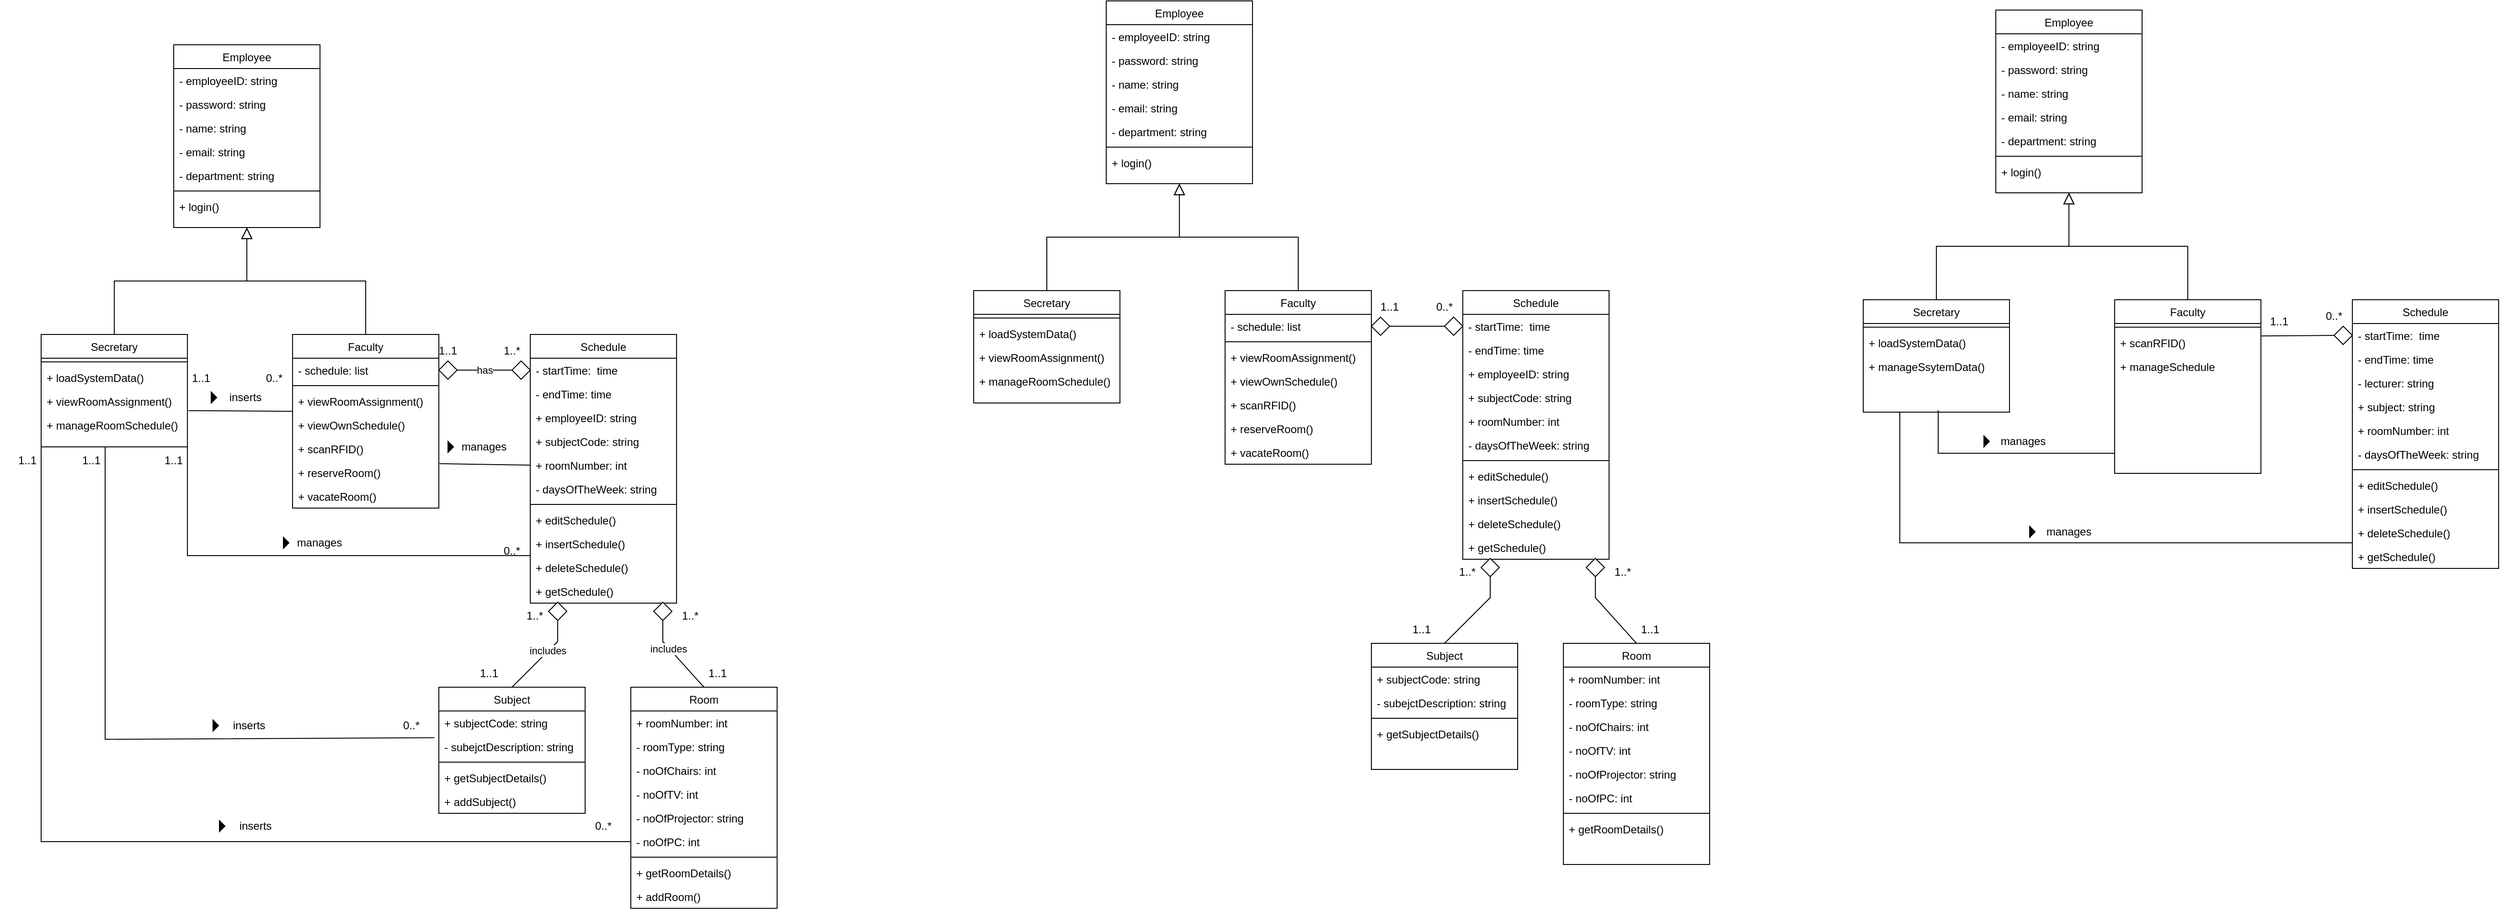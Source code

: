 <mxfile version="22.1.7" type="github">
  <diagram id="C5RBs43oDa-KdzZeNtuy" name="Page-1">
    <mxGraphModel dx="2647" dy="1413" grid="1" gridSize="10" guides="1" tooltips="1" connect="1" arrows="1" fold="1" page="1" pageScale="1" pageWidth="827" pageHeight="1169" math="0" shadow="0">
      <root>
        <mxCell id="WIyWlLk6GJQsqaUBKTNV-0" />
        <mxCell id="WIyWlLk6GJQsqaUBKTNV-1" parent="WIyWlLk6GJQsqaUBKTNV-0" />
        <mxCell id="zkfFHV4jXpPFQw0GAbJ--0" value="Employee" style="swimlane;fontStyle=0;align=center;verticalAlign=top;childLayout=stackLayout;horizontal=1;startSize=26;horizontalStack=0;resizeParent=1;resizeLast=0;collapsible=1;marginBottom=0;rounded=0;shadow=0;strokeWidth=1;" parent="WIyWlLk6GJQsqaUBKTNV-1" vertex="1">
          <mxGeometry x="220" y="160" width="160" height="200" as="geometry">
            <mxRectangle x="230" y="140" width="160" height="26" as="alternateBounds" />
          </mxGeometry>
        </mxCell>
        <mxCell id="zkfFHV4jXpPFQw0GAbJ--1" value="- employeeID: string" style="text;align=left;verticalAlign=top;spacingLeft=4;spacingRight=4;overflow=hidden;rotatable=0;points=[[0,0.5],[1,0.5]];portConstraint=eastwest;" parent="zkfFHV4jXpPFQw0GAbJ--0" vertex="1">
          <mxGeometry y="26" width="160" height="26" as="geometry" />
        </mxCell>
        <mxCell id="zkfFHV4jXpPFQw0GAbJ--2" value="- password: string" style="text;align=left;verticalAlign=top;spacingLeft=4;spacingRight=4;overflow=hidden;rotatable=0;points=[[0,0.5],[1,0.5]];portConstraint=eastwest;rounded=0;shadow=0;html=0;whiteSpace=wrap;" parent="zkfFHV4jXpPFQw0GAbJ--0" vertex="1">
          <mxGeometry y="52" width="160" height="26" as="geometry" />
        </mxCell>
        <mxCell id="x4WdWEhow3djAkCWvmSc-44" value="- name: string" style="text;align=left;verticalAlign=top;spacingLeft=4;spacingRight=4;overflow=hidden;rotatable=0;points=[[0,0.5],[1,0.5]];portConstraint=eastwest;rounded=0;shadow=0;html=0;whiteSpace=wrap;" parent="zkfFHV4jXpPFQw0GAbJ--0" vertex="1">
          <mxGeometry y="78" width="160" height="26" as="geometry" />
        </mxCell>
        <mxCell id="x4WdWEhow3djAkCWvmSc-43" value="- email: string" style="text;align=left;verticalAlign=top;spacingLeft=4;spacingRight=4;overflow=hidden;rotatable=0;points=[[0,0.5],[1,0.5]];portConstraint=eastwest;rounded=0;shadow=0;html=0;whiteSpace=wrap;" parent="zkfFHV4jXpPFQw0GAbJ--0" vertex="1">
          <mxGeometry y="104" width="160" height="26" as="geometry" />
        </mxCell>
        <mxCell id="x4WdWEhow3djAkCWvmSc-1" value="- department: string" style="text;align=left;verticalAlign=top;spacingLeft=4;spacingRight=4;overflow=hidden;rotatable=0;points=[[0,0.5],[1,0.5]];portConstraint=eastwest;rounded=0;shadow=0;html=0;" parent="zkfFHV4jXpPFQw0GAbJ--0" vertex="1">
          <mxGeometry y="130" width="160" height="26" as="geometry" />
        </mxCell>
        <mxCell id="zkfFHV4jXpPFQw0GAbJ--4" value="" style="line;html=1;strokeWidth=1;align=left;verticalAlign=middle;spacingTop=-1;spacingLeft=3;spacingRight=3;rotatable=0;labelPosition=right;points=[];portConstraint=eastwest;" parent="zkfFHV4jXpPFQw0GAbJ--0" vertex="1">
          <mxGeometry y="156" width="160" height="8" as="geometry" />
        </mxCell>
        <mxCell id="zkfFHV4jXpPFQw0GAbJ--5" value="+ login()" style="text;align=left;verticalAlign=top;spacingLeft=4;spacingRight=4;overflow=hidden;rotatable=0;points=[[0,0.5],[1,0.5]];portConstraint=eastwest;" parent="zkfFHV4jXpPFQw0GAbJ--0" vertex="1">
          <mxGeometry y="164" width="160" height="32" as="geometry" />
        </mxCell>
        <mxCell id="zkfFHV4jXpPFQw0GAbJ--6" value="Secretary" style="swimlane;fontStyle=0;align=center;verticalAlign=top;childLayout=stackLayout;horizontal=1;startSize=26;horizontalStack=0;resizeParent=1;resizeLast=0;collapsible=1;marginBottom=0;rounded=0;shadow=0;strokeWidth=1;" parent="WIyWlLk6GJQsqaUBKTNV-1" vertex="1">
          <mxGeometry x="75" y="477" width="160" height="123" as="geometry">
            <mxRectangle x="130" y="380" width="160" height="26" as="alternateBounds" />
          </mxGeometry>
        </mxCell>
        <mxCell id="zkfFHV4jXpPFQw0GAbJ--9" value="" style="line;html=1;strokeWidth=1;align=left;verticalAlign=middle;spacingTop=-1;spacingLeft=3;spacingRight=3;rotatable=0;labelPosition=right;points=[];portConstraint=eastwest;" parent="zkfFHV4jXpPFQw0GAbJ--6" vertex="1">
          <mxGeometry y="26" width="160" height="8" as="geometry" />
        </mxCell>
        <mxCell id="zkfFHV4jXpPFQw0GAbJ--10" value="+ loadSystemData()" style="text;align=left;verticalAlign=top;spacingLeft=4;spacingRight=4;overflow=hidden;rotatable=0;points=[[0,0.5],[1,0.5]];portConstraint=eastwest;fontStyle=0" parent="zkfFHV4jXpPFQw0GAbJ--6" vertex="1">
          <mxGeometry y="34" width="160" height="26" as="geometry" />
        </mxCell>
        <mxCell id="x4WdWEhow3djAkCWvmSc-15" value="+ viewRoomAssignment()" style="text;align=left;verticalAlign=top;spacingLeft=4;spacingRight=4;overflow=hidden;rotatable=0;points=[[0,0.5],[1,0.5]];portConstraint=eastwest;fontStyle=0" parent="zkfFHV4jXpPFQw0GAbJ--6" vertex="1">
          <mxGeometry y="60" width="160" height="26" as="geometry" />
        </mxCell>
        <mxCell id="zkfFHV4jXpPFQw0GAbJ--11" value="+ manageRoomSchedule()&#xa;" style="text;align=left;verticalAlign=top;spacingLeft=4;spacingRight=4;overflow=hidden;rotatable=0;points=[[0,0.5],[1,0.5]];portConstraint=eastwest;" parent="zkfFHV4jXpPFQw0GAbJ--6" vertex="1">
          <mxGeometry y="86" width="160" height="26" as="geometry" />
        </mxCell>
        <mxCell id="zkfFHV4jXpPFQw0GAbJ--12" value="" style="endArrow=block;endSize=10;endFill=0;shadow=0;strokeWidth=1;rounded=0;edgeStyle=elbowEdgeStyle;elbow=vertical;" parent="WIyWlLk6GJQsqaUBKTNV-1" source="zkfFHV4jXpPFQw0GAbJ--6" target="zkfFHV4jXpPFQw0GAbJ--0" edge="1">
          <mxGeometry width="160" relative="1" as="geometry">
            <mxPoint x="200" y="203" as="sourcePoint" />
            <mxPoint x="200" y="203" as="targetPoint" />
          </mxGeometry>
        </mxCell>
        <mxCell id="zkfFHV4jXpPFQw0GAbJ--16" value="" style="endArrow=block;endSize=10;endFill=0;shadow=0;strokeWidth=1;rounded=0;edgeStyle=elbowEdgeStyle;elbow=vertical;exitX=0.5;exitY=0;exitDx=0;exitDy=0;" parent="WIyWlLk6GJQsqaUBKTNV-1" source="x4WdWEhow3djAkCWvmSc-31" target="zkfFHV4jXpPFQw0GAbJ--0" edge="1">
          <mxGeometry width="160" relative="1" as="geometry">
            <mxPoint x="400" y="440" as="sourcePoint" />
            <mxPoint x="310" y="271" as="targetPoint" />
            <Array as="points" />
          </mxGeometry>
        </mxCell>
        <mxCell id="x4WdWEhow3djAkCWvmSc-3" value="Schedule" style="swimlane;fontStyle=0;align=center;verticalAlign=top;childLayout=stackLayout;horizontal=1;startSize=26;horizontalStack=0;resizeParent=1;resizeLast=0;collapsible=1;marginBottom=0;rounded=0;shadow=0;strokeWidth=1;" parent="WIyWlLk6GJQsqaUBKTNV-1" vertex="1">
          <mxGeometry x="610" y="477" width="160" height="294" as="geometry">
            <mxRectangle x="340" y="380" width="170" height="26" as="alternateBounds" />
          </mxGeometry>
        </mxCell>
        <mxCell id="x4WdWEhow3djAkCWvmSc-4" value="- startTime:  time" style="text;align=left;verticalAlign=top;spacingLeft=4;spacingRight=4;overflow=hidden;rotatable=0;points=[[0,0.5],[1,0.5]];portConstraint=eastwest;" parent="x4WdWEhow3djAkCWvmSc-3" vertex="1">
          <mxGeometry y="26" width="160" height="26" as="geometry" />
        </mxCell>
        <mxCell id="x4WdWEhow3djAkCWvmSc-47" value="- endTime: time" style="text;align=left;verticalAlign=top;spacingLeft=4;spacingRight=4;overflow=hidden;rotatable=0;points=[[0,0.5],[1,0.5]];portConstraint=eastwest;" parent="x4WdWEhow3djAkCWvmSc-3" vertex="1">
          <mxGeometry y="52" width="160" height="26" as="geometry" />
        </mxCell>
        <mxCell id="x4WdWEhow3djAkCWvmSc-46" value="+ employeeID: string" style="text;align=left;verticalAlign=top;spacingLeft=4;spacingRight=4;overflow=hidden;rotatable=0;points=[[0,0.5],[1,0.5]];portConstraint=eastwest;" parent="x4WdWEhow3djAkCWvmSc-3" vertex="1">
          <mxGeometry y="78" width="160" height="26" as="geometry" />
        </mxCell>
        <mxCell id="x4WdWEhow3djAkCWvmSc-50" value="+ subjectCode: string" style="text;align=left;verticalAlign=top;spacingLeft=4;spacingRight=4;overflow=hidden;rotatable=0;points=[[0,0.5],[1,0.5]];portConstraint=eastwest;" parent="x4WdWEhow3djAkCWvmSc-3" vertex="1">
          <mxGeometry y="104" width="160" height="26" as="geometry" />
        </mxCell>
        <mxCell id="x4WdWEhow3djAkCWvmSc-66" value="+ roomNumber: int" style="text;align=left;verticalAlign=top;spacingLeft=4;spacingRight=4;overflow=hidden;rotatable=0;points=[[0,0.5],[1,0.5]];portConstraint=eastwest;" parent="x4WdWEhow3djAkCWvmSc-3" vertex="1">
          <mxGeometry y="130" width="160" height="26" as="geometry" />
        </mxCell>
        <mxCell id="x4WdWEhow3djAkCWvmSc-49" value="- daysOfTheWeek: string" style="text;align=left;verticalAlign=top;spacingLeft=4;spacingRight=4;overflow=hidden;rotatable=0;points=[[0,0.5],[1,0.5]];portConstraint=eastwest;" parent="x4WdWEhow3djAkCWvmSc-3" vertex="1">
          <mxGeometry y="156" width="160" height="26" as="geometry" />
        </mxCell>
        <mxCell id="x4WdWEhow3djAkCWvmSc-5" value="" style="line;html=1;strokeWidth=1;align=left;verticalAlign=middle;spacingTop=-1;spacingLeft=3;spacingRight=3;rotatable=0;labelPosition=right;points=[];portConstraint=eastwest;" parent="x4WdWEhow3djAkCWvmSc-3" vertex="1">
          <mxGeometry y="182" width="160" height="8" as="geometry" />
        </mxCell>
        <mxCell id="x4WdWEhow3djAkCWvmSc-123" value="+ editSchedule()" style="text;align=left;verticalAlign=top;spacingLeft=4;spacingRight=4;overflow=hidden;rotatable=0;points=[[0,0.5],[1,0.5]];portConstraint=eastwest;" parent="x4WdWEhow3djAkCWvmSc-3" vertex="1">
          <mxGeometry y="190" width="160" height="26" as="geometry" />
        </mxCell>
        <mxCell id="x4WdWEhow3djAkCWvmSc-99" value="+ insertSchedule()" style="text;align=left;verticalAlign=top;spacingLeft=4;spacingRight=4;overflow=hidden;rotatable=0;points=[[0,0.5],[1,0.5]];portConstraint=eastwest;" parent="x4WdWEhow3djAkCWvmSc-3" vertex="1">
          <mxGeometry y="216" width="160" height="26" as="geometry" />
        </mxCell>
        <mxCell id="x4WdWEhow3djAkCWvmSc-100" value="+ deleteSchedule()" style="text;align=left;verticalAlign=top;spacingLeft=4;spacingRight=4;overflow=hidden;rotatable=0;points=[[0,0.5],[1,0.5]];portConstraint=eastwest;" parent="x4WdWEhow3djAkCWvmSc-3" vertex="1">
          <mxGeometry y="242" width="160" height="26" as="geometry" />
        </mxCell>
        <mxCell id="x4WdWEhow3djAkCWvmSc-101" value="+ getSchedule()" style="text;align=left;verticalAlign=top;spacingLeft=4;spacingRight=4;overflow=hidden;rotatable=0;points=[[0,0.5],[1,0.5]];portConstraint=eastwest;" parent="x4WdWEhow3djAkCWvmSc-3" vertex="1">
          <mxGeometry y="268" width="160" height="26" as="geometry" />
        </mxCell>
        <mxCell id="x4WdWEhow3djAkCWvmSc-31" value="Faculty" style="swimlane;fontStyle=0;align=center;verticalAlign=top;childLayout=stackLayout;horizontal=1;startSize=26;horizontalStack=0;resizeParent=1;resizeLast=0;collapsible=1;marginBottom=0;rounded=0;shadow=0;strokeWidth=1;" parent="WIyWlLk6GJQsqaUBKTNV-1" vertex="1">
          <mxGeometry x="350" y="477" width="160" height="190" as="geometry">
            <mxRectangle x="130" y="380" width="160" height="26" as="alternateBounds" />
          </mxGeometry>
        </mxCell>
        <mxCell id="x4WdWEhow3djAkCWvmSc-34" value="- schedule: list" style="text;align=left;verticalAlign=top;spacingLeft=4;spacingRight=4;overflow=hidden;rotatable=0;points=[[0,0.5],[1,0.5]];portConstraint=eastwest;rounded=0;shadow=0;html=0;" parent="x4WdWEhow3djAkCWvmSc-31" vertex="1">
          <mxGeometry y="26" width="160" height="26" as="geometry" />
        </mxCell>
        <mxCell id="x4WdWEhow3djAkCWvmSc-35" value="" style="line;html=1;strokeWidth=1;align=left;verticalAlign=middle;spacingTop=-1;spacingLeft=3;spacingRight=3;rotatable=0;labelPosition=right;points=[];portConstraint=eastwest;" parent="x4WdWEhow3djAkCWvmSc-31" vertex="1">
          <mxGeometry y="52" width="160" height="8" as="geometry" />
        </mxCell>
        <mxCell id="x4WdWEhow3djAkCWvmSc-36" value="+ viewRoomAssignment()" style="text;align=left;verticalAlign=top;spacingLeft=4;spacingRight=4;overflow=hidden;rotatable=0;points=[[0,0.5],[1,0.5]];portConstraint=eastwest;fontStyle=0" parent="x4WdWEhow3djAkCWvmSc-31" vertex="1">
          <mxGeometry y="60" width="160" height="26" as="geometry" />
        </mxCell>
        <mxCell id="x4WdWEhow3djAkCWvmSc-45" value="+ viewOwnSchedule()" style="text;align=left;verticalAlign=top;spacingLeft=4;spacingRight=4;overflow=hidden;rotatable=0;points=[[0,0.5],[1,0.5]];portConstraint=eastwest;fontStyle=0" parent="x4WdWEhow3djAkCWvmSc-31" vertex="1">
          <mxGeometry y="86" width="160" height="26" as="geometry" />
        </mxCell>
        <mxCell id="x4WdWEhow3djAkCWvmSc-38" value="+ scanRFID()" style="text;align=left;verticalAlign=top;spacingLeft=4;spacingRight=4;overflow=hidden;rotatable=0;points=[[0,0.5],[1,0.5]];portConstraint=eastwest;" parent="x4WdWEhow3djAkCWvmSc-31" vertex="1">
          <mxGeometry y="112" width="160" height="26" as="geometry" />
        </mxCell>
        <mxCell id="x4WdWEhow3djAkCWvmSc-111" value="+ reserveRoom()" style="text;align=left;verticalAlign=top;spacingLeft=4;spacingRight=4;overflow=hidden;rotatable=0;points=[[0,0.5],[1,0.5]];portConstraint=eastwest;" parent="x4WdWEhow3djAkCWvmSc-31" vertex="1">
          <mxGeometry y="138" width="160" height="26" as="geometry" />
        </mxCell>
        <mxCell id="x4WdWEhow3djAkCWvmSc-110" value="+ vacateRoom()" style="text;align=left;verticalAlign=top;spacingLeft=4;spacingRight=4;overflow=hidden;rotatable=0;points=[[0,0.5],[1,0.5]];portConstraint=eastwest;" parent="x4WdWEhow3djAkCWvmSc-31" vertex="1">
          <mxGeometry y="164" width="160" height="26" as="geometry" />
        </mxCell>
        <mxCell id="x4WdWEhow3djAkCWvmSc-61" value="" style="rhombus;aspect=fixed;" parent="WIyWlLk6GJQsqaUBKTNV-1" vertex="1">
          <mxGeometry x="510" y="506" width="20" height="20" as="geometry" />
        </mxCell>
        <mxCell id="x4WdWEhow3djAkCWvmSc-63" value="" style="endArrow=none;html=1;rounded=0;align=center;verticalAlign=bottom;labelBackgroundColor=none;entryX=0;entryY=0.5;entryDx=0;entryDy=0;" parent="WIyWlLk6GJQsqaUBKTNV-1" target="x4WdWEhow3djAkCWvmSc-4" edge="1">
          <mxGeometry relative="1" as="geometry">
            <mxPoint x="580" y="520" as="targetPoint" />
            <mxPoint x="610.0" y="516.0" as="sourcePoint" />
          </mxGeometry>
        </mxCell>
        <mxCell id="x4WdWEhow3djAkCWvmSc-67" value="1..1" style="text;strokeColor=none;align=center;fillColor=none;html=1;verticalAlign=middle;whiteSpace=wrap;rounded=0;" parent="WIyWlLk6GJQsqaUBKTNV-1" vertex="1">
          <mxGeometry x="490" y="480" width="60" height="30" as="geometry" />
        </mxCell>
        <mxCell id="x4WdWEhow3djAkCWvmSc-68" value="1..*" style="text;strokeColor=none;align=center;fillColor=none;html=1;verticalAlign=middle;whiteSpace=wrap;rounded=0;" parent="WIyWlLk6GJQsqaUBKTNV-1" vertex="1">
          <mxGeometry x="560" y="480" width="60" height="30" as="geometry" />
        </mxCell>
        <mxCell id="x4WdWEhow3djAkCWvmSc-69" value="Room" style="swimlane;fontStyle=0;align=center;verticalAlign=top;childLayout=stackLayout;horizontal=1;startSize=26;horizontalStack=0;resizeParent=1;resizeLast=0;collapsible=1;marginBottom=0;rounded=0;shadow=0;strokeWidth=1;" parent="WIyWlLk6GJQsqaUBKTNV-1" vertex="1">
          <mxGeometry x="720" y="863" width="160" height="242" as="geometry">
            <mxRectangle x="340" y="380" width="170" height="26" as="alternateBounds" />
          </mxGeometry>
        </mxCell>
        <mxCell id="x4WdWEhow3djAkCWvmSc-70" value="+ roomNumber: int" style="text;align=left;verticalAlign=top;spacingLeft=4;spacingRight=4;overflow=hidden;rotatable=0;points=[[0,0.5],[1,0.5]];portConstraint=eastwest;" parent="x4WdWEhow3djAkCWvmSc-69" vertex="1">
          <mxGeometry y="26" width="160" height="26" as="geometry" />
        </mxCell>
        <mxCell id="x4WdWEhow3djAkCWvmSc-75" value="- roomType: string" style="text;align=left;verticalAlign=top;spacingLeft=4;spacingRight=4;overflow=hidden;rotatable=0;points=[[0,0.5],[1,0.5]];portConstraint=eastwest;" parent="x4WdWEhow3djAkCWvmSc-69" vertex="1">
          <mxGeometry y="52" width="160" height="26" as="geometry" />
        </mxCell>
        <mxCell id="x4WdWEhow3djAkCWvmSc-71" value="- noOfChairs: int" style="text;align=left;verticalAlign=top;spacingLeft=4;spacingRight=4;overflow=hidden;rotatable=0;points=[[0,0.5],[1,0.5]];portConstraint=eastwest;" parent="x4WdWEhow3djAkCWvmSc-69" vertex="1">
          <mxGeometry y="78" width="160" height="26" as="geometry" />
        </mxCell>
        <mxCell id="x4WdWEhow3djAkCWvmSc-72" value="- noOfTV: int" style="text;align=left;verticalAlign=top;spacingLeft=4;spacingRight=4;overflow=hidden;rotatable=0;points=[[0,0.5],[1,0.5]];portConstraint=eastwest;" parent="x4WdWEhow3djAkCWvmSc-69" vertex="1">
          <mxGeometry y="104" width="160" height="26" as="geometry" />
        </mxCell>
        <mxCell id="x4WdWEhow3djAkCWvmSc-73" value="- noOfProjector: string" style="text;align=left;verticalAlign=top;spacingLeft=4;spacingRight=4;overflow=hidden;rotatable=0;points=[[0,0.5],[1,0.5]];portConstraint=eastwest;" parent="x4WdWEhow3djAkCWvmSc-69" vertex="1">
          <mxGeometry y="130" width="160" height="26" as="geometry" />
        </mxCell>
        <mxCell id="x4WdWEhow3djAkCWvmSc-74" value="- noOfPC: int" style="text;align=left;verticalAlign=top;spacingLeft=4;spacingRight=4;overflow=hidden;rotatable=0;points=[[0,0.5],[1,0.5]];portConstraint=eastwest;" parent="x4WdWEhow3djAkCWvmSc-69" vertex="1">
          <mxGeometry y="156" width="160" height="26" as="geometry" />
        </mxCell>
        <mxCell id="x4WdWEhow3djAkCWvmSc-76" value="" style="line;html=1;strokeWidth=1;align=left;verticalAlign=middle;spacingTop=-1;spacingLeft=3;spacingRight=3;rotatable=0;labelPosition=right;points=[];portConstraint=eastwest;" parent="x4WdWEhow3djAkCWvmSc-69" vertex="1">
          <mxGeometry y="182" width="160" height="8" as="geometry" />
        </mxCell>
        <mxCell id="x4WdWEhow3djAkCWvmSc-105" value="+ getRoomDetails()" style="text;align=left;verticalAlign=top;spacingLeft=4;spacingRight=4;overflow=hidden;rotatable=0;points=[[0,0.5],[1,0.5]];portConstraint=eastwest;" parent="x4WdWEhow3djAkCWvmSc-69" vertex="1">
          <mxGeometry y="190" width="160" height="26" as="geometry" />
        </mxCell>
        <mxCell id="x4WdWEhow3djAkCWvmSc-161" value="+ addRoom()" style="text;align=left;verticalAlign=top;spacingLeft=4;spacingRight=4;overflow=hidden;rotatable=0;points=[[0,0.5],[1,0.5]];portConstraint=eastwest;" parent="x4WdWEhow3djAkCWvmSc-69" vertex="1">
          <mxGeometry y="216" width="160" height="26" as="geometry" />
        </mxCell>
        <mxCell id="x4WdWEhow3djAkCWvmSc-78" value="" style="rhombus;aspect=fixed;fillColor=#FFFFFF;fontColor=#333333;strokeColor=#000000;" parent="WIyWlLk6GJQsqaUBKTNV-1" vertex="1">
          <mxGeometry x="745" y="770" width="20" height="20" as="geometry" />
        </mxCell>
        <mxCell id="x4WdWEhow3djAkCWvmSc-80" value="" style="endArrow=none;html=1;rounded=0;align=center;verticalAlign=bottom;labelBackgroundColor=none;entryX=0.5;entryY=0;entryDx=0;entryDy=0;" parent="WIyWlLk6GJQsqaUBKTNV-1" source="x4WdWEhow3djAkCWvmSc-78" target="x4WdWEhow3djAkCWvmSc-69" edge="1">
          <mxGeometry relative="1" as="geometry">
            <mxPoint x="860" y="863" as="targetPoint" />
            <Array as="points">
              <mxPoint x="755" y="813" />
            </Array>
          </mxGeometry>
        </mxCell>
        <mxCell id="x4WdWEhow3djAkCWvmSc-119" value="includes" style="edgeLabel;html=1;align=center;verticalAlign=middle;resizable=0;points=[];" parent="x4WdWEhow3djAkCWvmSc-80" vertex="1" connectable="0">
          <mxGeometry x="-0.288" y="-1" relative="1" as="geometry">
            <mxPoint as="offset" />
          </mxGeometry>
        </mxCell>
        <mxCell id="x4WdWEhow3djAkCWvmSc-85" value="Subject" style="swimlane;fontStyle=0;align=center;verticalAlign=top;childLayout=stackLayout;horizontal=1;startSize=26;horizontalStack=0;resizeParent=1;resizeLast=0;collapsible=1;marginBottom=0;rounded=0;shadow=0;strokeWidth=1;" parent="WIyWlLk6GJQsqaUBKTNV-1" vertex="1">
          <mxGeometry x="510" y="863" width="160" height="138" as="geometry">
            <mxRectangle x="505" y="838" width="170" height="26" as="alternateBounds" />
          </mxGeometry>
        </mxCell>
        <mxCell id="x4WdWEhow3djAkCWvmSc-87" value="+ subjectCode: string" style="text;align=left;verticalAlign=top;spacingLeft=4;spacingRight=4;overflow=hidden;rotatable=0;points=[[0,0.5],[1,0.5]];portConstraint=eastwest;" parent="x4WdWEhow3djAkCWvmSc-85" vertex="1">
          <mxGeometry y="26" width="160" height="26" as="geometry" />
        </mxCell>
        <mxCell id="x4WdWEhow3djAkCWvmSc-88" value="- subejctDescription: string" style="text;align=left;verticalAlign=top;spacingLeft=4;spacingRight=4;overflow=hidden;rotatable=0;points=[[0,0.5],[1,0.5]];portConstraint=eastwest;" parent="x4WdWEhow3djAkCWvmSc-85" vertex="1">
          <mxGeometry y="52" width="160" height="26" as="geometry" />
        </mxCell>
        <mxCell id="x4WdWEhow3djAkCWvmSc-92" value="" style="line;html=1;strokeWidth=1;align=left;verticalAlign=middle;spacingTop=-1;spacingLeft=3;spacingRight=3;rotatable=0;labelPosition=right;points=[];portConstraint=eastwest;" parent="x4WdWEhow3djAkCWvmSc-85" vertex="1">
          <mxGeometry y="78" width="160" height="8" as="geometry" />
        </mxCell>
        <mxCell id="x4WdWEhow3djAkCWvmSc-104" value="+ getSubjectDetails()" style="text;align=left;verticalAlign=top;spacingLeft=4;spacingRight=4;overflow=hidden;rotatable=0;points=[[0,0.5],[1,0.5]];portConstraint=eastwest;" parent="x4WdWEhow3djAkCWvmSc-85" vertex="1">
          <mxGeometry y="86" width="160" height="26" as="geometry" />
        </mxCell>
        <mxCell id="x4WdWEhow3djAkCWvmSc-160" value="+ addSubject()" style="text;align=left;verticalAlign=top;spacingLeft=4;spacingRight=4;overflow=hidden;rotatable=0;points=[[0,0.5],[1,0.5]];portConstraint=eastwest;" parent="x4WdWEhow3djAkCWvmSc-85" vertex="1">
          <mxGeometry y="112" width="160" height="26" as="geometry" />
        </mxCell>
        <mxCell id="x4WdWEhow3djAkCWvmSc-94" value="" style="rhombus;aspect=fixed;fillColor=#FFFFFF;fontColor=#333333;strokeColor=#000000;" parent="WIyWlLk6GJQsqaUBKTNV-1" vertex="1">
          <mxGeometry x="630" y="770" width="20" height="20" as="geometry" />
        </mxCell>
        <mxCell id="x4WdWEhow3djAkCWvmSc-95" value="" style="endArrow=none;html=1;rounded=0;align=center;verticalAlign=bottom;labelBackgroundColor=none;entryX=0.5;entryY=0;entryDx=0;entryDy=0;" parent="WIyWlLk6GJQsqaUBKTNV-1" source="x4WdWEhow3djAkCWvmSc-94" target="x4WdWEhow3djAkCWvmSc-85" edge="1">
          <mxGeometry relative="1" as="geometry">
            <mxPoint x="605" y="863" as="targetPoint" />
            <Array as="points">
              <mxPoint x="640" y="813" />
            </Array>
          </mxGeometry>
        </mxCell>
        <mxCell id="x4WdWEhow3djAkCWvmSc-118" value="includes" style="edgeLabel;html=1;align=center;verticalAlign=middle;resizable=0;points=[];" parent="x4WdWEhow3djAkCWvmSc-95" vertex="1" connectable="0">
          <mxGeometry x="-0.19" y="-1" relative="1" as="geometry">
            <mxPoint as="offset" />
          </mxGeometry>
        </mxCell>
        <mxCell id="x4WdWEhow3djAkCWvmSc-109" value="" style="endArrow=none;html=1;rounded=0;align=center;verticalAlign=bottom;labelBackgroundColor=none;entryX=0;entryY=0.5;entryDx=0;entryDy=0;" parent="WIyWlLk6GJQsqaUBKTNV-1" source="x4WdWEhow3djAkCWvmSc-157" target="x4WdWEhow3djAkCWvmSc-4" edge="1">
          <mxGeometry relative="1" as="geometry">
            <mxPoint x="590.0" y="516" as="targetPoint" />
            <mxPoint x="520" y="516" as="sourcePoint" />
          </mxGeometry>
        </mxCell>
        <mxCell id="x4WdWEhow3djAkCWvmSc-112" value="1..*" style="text;strokeColor=none;align=center;fillColor=none;html=1;verticalAlign=middle;whiteSpace=wrap;rounded=0;" parent="WIyWlLk6GJQsqaUBKTNV-1" vertex="1">
          <mxGeometry x="585" y="770" width="60" height="30" as="geometry" />
        </mxCell>
        <mxCell id="x4WdWEhow3djAkCWvmSc-113" value="1..*" style="text;strokeColor=none;align=center;fillColor=none;html=1;verticalAlign=middle;whiteSpace=wrap;rounded=0;" parent="WIyWlLk6GJQsqaUBKTNV-1" vertex="1">
          <mxGeometry x="755" y="770" width="60" height="30" as="geometry" />
        </mxCell>
        <mxCell id="x4WdWEhow3djAkCWvmSc-114" value="1..1" style="text;strokeColor=none;align=center;fillColor=none;html=1;verticalAlign=middle;whiteSpace=wrap;rounded=0;" parent="WIyWlLk6GJQsqaUBKTNV-1" vertex="1">
          <mxGeometry x="785" y="833" width="60" height="30" as="geometry" />
        </mxCell>
        <mxCell id="x4WdWEhow3djAkCWvmSc-115" value="1..1" style="text;strokeColor=none;align=center;fillColor=none;html=1;verticalAlign=middle;whiteSpace=wrap;rounded=0;" parent="WIyWlLk6GJQsqaUBKTNV-1" vertex="1">
          <mxGeometry x="535" y="833" width="60" height="30" as="geometry" />
        </mxCell>
        <mxCell id="x4WdWEhow3djAkCWvmSc-125" value="" style="triangle;aspect=fixed;fillColor=strokeColor;" parent="WIyWlLk6GJQsqaUBKTNV-1" vertex="1">
          <mxGeometry x="340" y="699" width="6" height="12" as="geometry" />
        </mxCell>
        <mxCell id="x4WdWEhow3djAkCWvmSc-126" value="" style="endArrow=none;html=1;rounded=0;align=center;verticalAlign=bottom;labelBackgroundColor=none;entryX=0.002;entryY=0.002;entryDx=0;entryDy=0;entryPerimeter=0;exitX=1;exitY=1;exitDx=0;exitDy=0;" parent="WIyWlLk6GJQsqaUBKTNV-1" source="zkfFHV4jXpPFQw0GAbJ--6" target="x4WdWEhow3djAkCWvmSc-100" edge="1">
          <mxGeometry relative="1" as="geometry">
            <mxPoint x="200" y="600" as="sourcePoint" />
            <mxPoint x="390" y="812" as="targetPoint" />
            <Array as="points">
              <mxPoint x="235" y="719" />
            </Array>
          </mxGeometry>
        </mxCell>
        <mxCell id="x4WdWEhow3djAkCWvmSc-129" value="manages" style="text;html=1;align=center;verticalAlign=middle;resizable=0;points=[];autosize=1;strokeColor=none;fillColor=none;" parent="WIyWlLk6GJQsqaUBKTNV-1" vertex="1">
          <mxGeometry x="344" y="690" width="70" height="30" as="geometry" />
        </mxCell>
        <mxCell id="x4WdWEhow3djAkCWvmSc-131" value="" style="endArrow=none;html=1;rounded=0;align=center;verticalAlign=bottom;labelBackgroundColor=none;entryX=0;entryY=0.5;entryDx=0;entryDy=0;exitX=1.005;exitY=0.132;exitDx=0;exitDy=0;exitPerimeter=0;" parent="WIyWlLk6GJQsqaUBKTNV-1" source="x4WdWEhow3djAkCWvmSc-111" target="x4WdWEhow3djAkCWvmSc-66" edge="1">
          <mxGeometry relative="1" as="geometry">
            <mxPoint x="505" y="615" as="sourcePoint" />
            <mxPoint x="600" y="615" as="targetPoint" />
          </mxGeometry>
        </mxCell>
        <mxCell id="x4WdWEhow3djAkCWvmSc-132" value="" style="endArrow=none;html=1;rounded=0;align=center;verticalAlign=bottom;labelBackgroundColor=none;entryX=-0.03;entryY=0.125;entryDx=0;entryDy=0;entryPerimeter=0;exitX=0.75;exitY=0;exitDx=0;exitDy=0;" parent="WIyWlLk6GJQsqaUBKTNV-1" source="x4WdWEhow3djAkCWvmSc-145" target="x4WdWEhow3djAkCWvmSc-88" edge="1">
          <mxGeometry relative="1" as="geometry">
            <mxPoint x="150" y="601" as="sourcePoint" />
            <mxPoint x="560" y="720" as="targetPoint" />
            <Array as="points">
              <mxPoint x="145" y="920" />
            </Array>
          </mxGeometry>
        </mxCell>
        <mxCell id="x4WdWEhow3djAkCWvmSc-133" value="" style="triangle;aspect=fixed;fillColor=strokeColor;" parent="WIyWlLk6GJQsqaUBKTNV-1" vertex="1">
          <mxGeometry x="263" y="899" width="6" height="12" as="geometry" />
        </mxCell>
        <mxCell id="x4WdWEhow3djAkCWvmSc-134" value="inserts" style="text;html=1;align=center;verticalAlign=middle;resizable=0;points=[];autosize=1;strokeColor=none;fillColor=none;" parent="WIyWlLk6GJQsqaUBKTNV-1" vertex="1">
          <mxGeometry x="272" y="890" width="60" height="30" as="geometry" />
        </mxCell>
        <mxCell id="x4WdWEhow3djAkCWvmSc-137" value="" style="endArrow=none;html=1;rounded=0;align=center;verticalAlign=bottom;labelBackgroundColor=none;exitX=0;exitY=1;exitDx=0;exitDy=0;entryX=0;entryY=0.5;entryDx=0;entryDy=0;" parent="WIyWlLk6GJQsqaUBKTNV-1" source="zkfFHV4jXpPFQw0GAbJ--6" target="x4WdWEhow3djAkCWvmSc-74" edge="1">
          <mxGeometry relative="1" as="geometry">
            <mxPoint x="40" y="752" as="sourcePoint" />
            <mxPoint x="180" y="752" as="targetPoint" />
            <Array as="points">
              <mxPoint x="75" y="1032" />
            </Array>
          </mxGeometry>
        </mxCell>
        <mxCell id="x4WdWEhow3djAkCWvmSc-139" value="" style="triangle;aspect=fixed;fillColor=strokeColor;" parent="WIyWlLk6GJQsqaUBKTNV-1" vertex="1">
          <mxGeometry x="270" y="1009" width="6" height="12" as="geometry" />
        </mxCell>
        <mxCell id="x4WdWEhow3djAkCWvmSc-140" value="inserts" style="text;html=1;align=center;verticalAlign=middle;resizable=0;points=[];autosize=1;strokeColor=none;fillColor=none;" parent="WIyWlLk6GJQsqaUBKTNV-1" vertex="1">
          <mxGeometry x="279" y="1000" width="60" height="30" as="geometry" />
        </mxCell>
        <mxCell id="x4WdWEhow3djAkCWvmSc-141" value="" style="triangle;aspect=fixed;fillColor=strokeColor;" parent="WIyWlLk6GJQsqaUBKTNV-1" vertex="1">
          <mxGeometry x="520" y="594" width="6" height="12" as="geometry" />
        </mxCell>
        <mxCell id="x4WdWEhow3djAkCWvmSc-142" value="manages" style="text;html=1;align=center;verticalAlign=middle;resizable=0;points=[];autosize=1;strokeColor=none;fillColor=none;" parent="WIyWlLk6GJQsqaUBKTNV-1" vertex="1">
          <mxGeometry x="524" y="585" width="70" height="30" as="geometry" />
        </mxCell>
        <mxCell id="x4WdWEhow3djAkCWvmSc-143" value="0..*" style="text;strokeColor=none;align=center;fillColor=none;html=1;verticalAlign=middle;whiteSpace=wrap;rounded=0;" parent="WIyWlLk6GJQsqaUBKTNV-1" vertex="1">
          <mxGeometry x="660" y="1000" width="60" height="30" as="geometry" />
        </mxCell>
        <mxCell id="x4WdWEhow3djAkCWvmSc-144" value="0..*" style="text;strokeColor=none;align=center;fillColor=none;html=1;verticalAlign=middle;whiteSpace=wrap;rounded=0;" parent="WIyWlLk6GJQsqaUBKTNV-1" vertex="1">
          <mxGeometry x="450" y="890" width="60" height="30" as="geometry" />
        </mxCell>
        <mxCell id="x4WdWEhow3djAkCWvmSc-145" value="1..1" style="text;strokeColor=none;align=center;fillColor=none;html=1;verticalAlign=middle;whiteSpace=wrap;rounded=0;" parent="WIyWlLk6GJQsqaUBKTNV-1" vertex="1">
          <mxGeometry x="100" y="600" width="60" height="30" as="geometry" />
        </mxCell>
        <mxCell id="x4WdWEhow3djAkCWvmSc-146" value="1..1" style="text;strokeColor=none;align=center;fillColor=none;html=1;verticalAlign=middle;whiteSpace=wrap;rounded=0;" parent="WIyWlLk6GJQsqaUBKTNV-1" vertex="1">
          <mxGeometry x="30" y="600" width="60" height="30" as="geometry" />
        </mxCell>
        <mxCell id="x4WdWEhow3djAkCWvmSc-147" value="0..*" style="text;strokeColor=none;align=center;fillColor=none;html=1;verticalAlign=middle;whiteSpace=wrap;rounded=0;" parent="WIyWlLk6GJQsqaUBKTNV-1" vertex="1">
          <mxGeometry x="560" y="699" width="60" height="30" as="geometry" />
        </mxCell>
        <mxCell id="x4WdWEhow3djAkCWvmSc-148" value="1..1" style="text;strokeColor=none;align=center;fillColor=none;html=1;verticalAlign=middle;whiteSpace=wrap;rounded=0;" parent="WIyWlLk6GJQsqaUBKTNV-1" vertex="1">
          <mxGeometry x="190" y="600" width="60" height="30" as="geometry" />
        </mxCell>
        <mxCell id="x4WdWEhow3djAkCWvmSc-151" value="" style="triangle;aspect=fixed;fillColor=strokeColor;" parent="WIyWlLk6GJQsqaUBKTNV-1" vertex="1">
          <mxGeometry x="261" y="540" width="6" height="12" as="geometry" />
        </mxCell>
        <mxCell id="x4WdWEhow3djAkCWvmSc-152" value="" style="endArrow=none;html=1;rounded=0;align=center;verticalAlign=bottom;labelBackgroundColor=none;entryX=0.001;entryY=-0.072;entryDx=0;entryDy=0;entryPerimeter=0;exitX=1.007;exitY=0.897;exitDx=0;exitDy=0;exitPerimeter=0;" parent="WIyWlLk6GJQsqaUBKTNV-1" source="x4WdWEhow3djAkCWvmSc-15" target="x4WdWEhow3djAkCWvmSc-45" edge="1">
          <mxGeometry relative="1" as="geometry">
            <mxPoint x="275" y="585" as="sourcePoint" />
            <mxPoint x="415" y="585" as="targetPoint" />
          </mxGeometry>
        </mxCell>
        <mxCell id="x4WdWEhow3djAkCWvmSc-154" value="inserts" style="text;html=1;align=center;verticalAlign=middle;resizable=0;points=[];autosize=1;strokeColor=none;fillColor=none;" parent="WIyWlLk6GJQsqaUBKTNV-1" vertex="1">
          <mxGeometry x="268" y="531" width="60" height="30" as="geometry" />
        </mxCell>
        <mxCell id="x4WdWEhow3djAkCWvmSc-155" value="1..1" style="text;strokeColor=none;align=center;fillColor=none;html=1;verticalAlign=middle;whiteSpace=wrap;rounded=0;" parent="WIyWlLk6GJQsqaUBKTNV-1" vertex="1">
          <mxGeometry x="220" y="510" width="60" height="30" as="geometry" />
        </mxCell>
        <mxCell id="x4WdWEhow3djAkCWvmSc-156" value="0..*" style="text;strokeColor=none;align=center;fillColor=none;html=1;verticalAlign=middle;whiteSpace=wrap;rounded=0;" parent="WIyWlLk6GJQsqaUBKTNV-1" vertex="1">
          <mxGeometry x="300" y="510" width="60" height="30" as="geometry" />
        </mxCell>
        <mxCell id="x4WdWEhow3djAkCWvmSc-158" value="" style="endArrow=none;html=1;rounded=0;align=center;verticalAlign=bottom;labelBackgroundColor=none;entryX=0;entryY=0.5;entryDx=0;entryDy=0;" parent="WIyWlLk6GJQsqaUBKTNV-1" source="x4WdWEhow3djAkCWvmSc-61" target="x4WdWEhow3djAkCWvmSc-157" edge="1">
          <mxGeometry relative="1" as="geometry">
            <mxPoint x="610" y="516" as="targetPoint" />
            <mxPoint x="530" y="516" as="sourcePoint" />
          </mxGeometry>
        </mxCell>
        <mxCell id="x4WdWEhow3djAkCWvmSc-159" value="has" style="edgeLabel;html=1;align=center;verticalAlign=middle;resizable=0;points=[];" parent="x4WdWEhow3djAkCWvmSc-158" vertex="1" connectable="0">
          <mxGeometry x="-0.338" y="1" relative="1" as="geometry">
            <mxPoint x="10" y="1" as="offset" />
          </mxGeometry>
        </mxCell>
        <mxCell id="x4WdWEhow3djAkCWvmSc-157" value="" style="rhombus;aspect=fixed;" parent="WIyWlLk6GJQsqaUBKTNV-1" vertex="1">
          <mxGeometry x="590" y="506" width="20" height="20" as="geometry" />
        </mxCell>
        <mxCell id="x4WdWEhow3djAkCWvmSc-162" value="Employee" style="swimlane;fontStyle=0;align=center;verticalAlign=top;childLayout=stackLayout;horizontal=1;startSize=26;horizontalStack=0;resizeParent=1;resizeLast=0;collapsible=1;marginBottom=0;rounded=0;shadow=0;strokeWidth=1;" parent="WIyWlLk6GJQsqaUBKTNV-1" vertex="1">
          <mxGeometry x="1240" y="112" width="160" height="200" as="geometry">
            <mxRectangle x="230" y="140" width="160" height="26" as="alternateBounds" />
          </mxGeometry>
        </mxCell>
        <mxCell id="x4WdWEhow3djAkCWvmSc-163" value="- employeeID: string" style="text;align=left;verticalAlign=top;spacingLeft=4;spacingRight=4;overflow=hidden;rotatable=0;points=[[0,0.5],[1,0.5]];portConstraint=eastwest;" parent="x4WdWEhow3djAkCWvmSc-162" vertex="1">
          <mxGeometry y="26" width="160" height="26" as="geometry" />
        </mxCell>
        <mxCell id="x4WdWEhow3djAkCWvmSc-164" value="- password: string" style="text;align=left;verticalAlign=top;spacingLeft=4;spacingRight=4;overflow=hidden;rotatable=0;points=[[0,0.5],[1,0.5]];portConstraint=eastwest;rounded=0;shadow=0;html=0;whiteSpace=wrap;" parent="x4WdWEhow3djAkCWvmSc-162" vertex="1">
          <mxGeometry y="52" width="160" height="26" as="geometry" />
        </mxCell>
        <mxCell id="x4WdWEhow3djAkCWvmSc-165" value="- name: string" style="text;align=left;verticalAlign=top;spacingLeft=4;spacingRight=4;overflow=hidden;rotatable=0;points=[[0,0.5],[1,0.5]];portConstraint=eastwest;rounded=0;shadow=0;html=0;whiteSpace=wrap;" parent="x4WdWEhow3djAkCWvmSc-162" vertex="1">
          <mxGeometry y="78" width="160" height="26" as="geometry" />
        </mxCell>
        <mxCell id="x4WdWEhow3djAkCWvmSc-166" value="- email: string" style="text;align=left;verticalAlign=top;spacingLeft=4;spacingRight=4;overflow=hidden;rotatable=0;points=[[0,0.5],[1,0.5]];portConstraint=eastwest;rounded=0;shadow=0;html=0;whiteSpace=wrap;" parent="x4WdWEhow3djAkCWvmSc-162" vertex="1">
          <mxGeometry y="104" width="160" height="26" as="geometry" />
        </mxCell>
        <mxCell id="x4WdWEhow3djAkCWvmSc-167" value="- department: string" style="text;align=left;verticalAlign=top;spacingLeft=4;spacingRight=4;overflow=hidden;rotatable=0;points=[[0,0.5],[1,0.5]];portConstraint=eastwest;rounded=0;shadow=0;html=0;" parent="x4WdWEhow3djAkCWvmSc-162" vertex="1">
          <mxGeometry y="130" width="160" height="26" as="geometry" />
        </mxCell>
        <mxCell id="x4WdWEhow3djAkCWvmSc-168" value="" style="line;html=1;strokeWidth=1;align=left;verticalAlign=middle;spacingTop=-1;spacingLeft=3;spacingRight=3;rotatable=0;labelPosition=right;points=[];portConstraint=eastwest;" parent="x4WdWEhow3djAkCWvmSc-162" vertex="1">
          <mxGeometry y="156" width="160" height="8" as="geometry" />
        </mxCell>
        <mxCell id="x4WdWEhow3djAkCWvmSc-169" value="+ login()" style="text;align=left;verticalAlign=top;spacingLeft=4;spacingRight=4;overflow=hidden;rotatable=0;points=[[0,0.5],[1,0.5]];portConstraint=eastwest;" parent="x4WdWEhow3djAkCWvmSc-162" vertex="1">
          <mxGeometry y="164" width="160" height="32" as="geometry" />
        </mxCell>
        <mxCell id="x4WdWEhow3djAkCWvmSc-170" value="Secretary" style="swimlane;fontStyle=0;align=center;verticalAlign=top;childLayout=stackLayout;horizontal=1;startSize=26;horizontalStack=0;resizeParent=1;resizeLast=0;collapsible=1;marginBottom=0;rounded=0;shadow=0;strokeWidth=1;" parent="WIyWlLk6GJQsqaUBKTNV-1" vertex="1">
          <mxGeometry x="1095" y="429" width="160" height="123" as="geometry">
            <mxRectangle x="130" y="380" width="160" height="26" as="alternateBounds" />
          </mxGeometry>
        </mxCell>
        <mxCell id="x4WdWEhow3djAkCWvmSc-171" value="" style="line;html=1;strokeWidth=1;align=left;verticalAlign=middle;spacingTop=-1;spacingLeft=3;spacingRight=3;rotatable=0;labelPosition=right;points=[];portConstraint=eastwest;" parent="x4WdWEhow3djAkCWvmSc-170" vertex="1">
          <mxGeometry y="26" width="160" height="8" as="geometry" />
        </mxCell>
        <mxCell id="x4WdWEhow3djAkCWvmSc-172" value="+ loadSystemData()" style="text;align=left;verticalAlign=top;spacingLeft=4;spacingRight=4;overflow=hidden;rotatable=0;points=[[0,0.5],[1,0.5]];portConstraint=eastwest;fontStyle=0" parent="x4WdWEhow3djAkCWvmSc-170" vertex="1">
          <mxGeometry y="34" width="160" height="26" as="geometry" />
        </mxCell>
        <mxCell id="x4WdWEhow3djAkCWvmSc-173" value="+ viewRoomAssignment()" style="text;align=left;verticalAlign=top;spacingLeft=4;spacingRight=4;overflow=hidden;rotatable=0;points=[[0,0.5],[1,0.5]];portConstraint=eastwest;fontStyle=0" parent="x4WdWEhow3djAkCWvmSc-170" vertex="1">
          <mxGeometry y="60" width="160" height="26" as="geometry" />
        </mxCell>
        <mxCell id="x4WdWEhow3djAkCWvmSc-174" value="+ manageRoomSchedule()&#xa;" style="text;align=left;verticalAlign=top;spacingLeft=4;spacingRight=4;overflow=hidden;rotatable=0;points=[[0,0.5],[1,0.5]];portConstraint=eastwest;" parent="x4WdWEhow3djAkCWvmSc-170" vertex="1">
          <mxGeometry y="86" width="160" height="26" as="geometry" />
        </mxCell>
        <mxCell id="x4WdWEhow3djAkCWvmSc-175" value="" style="endArrow=block;endSize=10;endFill=0;shadow=0;strokeWidth=1;rounded=0;edgeStyle=elbowEdgeStyle;elbow=vertical;" parent="WIyWlLk6GJQsqaUBKTNV-1" source="x4WdWEhow3djAkCWvmSc-170" target="x4WdWEhow3djAkCWvmSc-162" edge="1">
          <mxGeometry width="160" relative="1" as="geometry">
            <mxPoint x="1220" y="155" as="sourcePoint" />
            <mxPoint x="1220" y="155" as="targetPoint" />
          </mxGeometry>
        </mxCell>
        <mxCell id="x4WdWEhow3djAkCWvmSc-176" value="" style="endArrow=block;endSize=10;endFill=0;shadow=0;strokeWidth=1;rounded=0;edgeStyle=elbowEdgeStyle;elbow=vertical;exitX=0.5;exitY=0;exitDx=0;exitDy=0;" parent="WIyWlLk6GJQsqaUBKTNV-1" source="x4WdWEhow3djAkCWvmSc-189" target="x4WdWEhow3djAkCWvmSc-162" edge="1">
          <mxGeometry width="160" relative="1" as="geometry">
            <mxPoint x="1420" y="392" as="sourcePoint" />
            <mxPoint x="1330" y="223" as="targetPoint" />
            <Array as="points" />
          </mxGeometry>
        </mxCell>
        <mxCell id="x4WdWEhow3djAkCWvmSc-177" value="Schedule" style="swimlane;fontStyle=0;align=center;verticalAlign=top;childLayout=stackLayout;horizontal=1;startSize=26;horizontalStack=0;resizeParent=1;resizeLast=0;collapsible=1;marginBottom=0;rounded=0;shadow=0;strokeWidth=1;" parent="WIyWlLk6GJQsqaUBKTNV-1" vertex="1">
          <mxGeometry x="1630" y="429" width="160" height="294" as="geometry">
            <mxRectangle x="340" y="380" width="170" height="26" as="alternateBounds" />
          </mxGeometry>
        </mxCell>
        <mxCell id="x4WdWEhow3djAkCWvmSc-178" value="- startTime:  time" style="text;align=left;verticalAlign=top;spacingLeft=4;spacingRight=4;overflow=hidden;rotatable=0;points=[[0,0.5],[1,0.5]];portConstraint=eastwest;" parent="x4WdWEhow3djAkCWvmSc-177" vertex="1">
          <mxGeometry y="26" width="160" height="26" as="geometry" />
        </mxCell>
        <mxCell id="x4WdWEhow3djAkCWvmSc-179" value="- endTime: time" style="text;align=left;verticalAlign=top;spacingLeft=4;spacingRight=4;overflow=hidden;rotatable=0;points=[[0,0.5],[1,0.5]];portConstraint=eastwest;" parent="x4WdWEhow3djAkCWvmSc-177" vertex="1">
          <mxGeometry y="52" width="160" height="26" as="geometry" />
        </mxCell>
        <mxCell id="x4WdWEhow3djAkCWvmSc-180" value="+ employeeID: string" style="text;align=left;verticalAlign=top;spacingLeft=4;spacingRight=4;overflow=hidden;rotatable=0;points=[[0,0.5],[1,0.5]];portConstraint=eastwest;" parent="x4WdWEhow3djAkCWvmSc-177" vertex="1">
          <mxGeometry y="78" width="160" height="26" as="geometry" />
        </mxCell>
        <mxCell id="x4WdWEhow3djAkCWvmSc-181" value="+ subjectCode: string" style="text;align=left;verticalAlign=top;spacingLeft=4;spacingRight=4;overflow=hidden;rotatable=0;points=[[0,0.5],[1,0.5]];portConstraint=eastwest;" parent="x4WdWEhow3djAkCWvmSc-177" vertex="1">
          <mxGeometry y="104" width="160" height="26" as="geometry" />
        </mxCell>
        <mxCell id="x4WdWEhow3djAkCWvmSc-182" value="+ roomNumber: int" style="text;align=left;verticalAlign=top;spacingLeft=4;spacingRight=4;overflow=hidden;rotatable=0;points=[[0,0.5],[1,0.5]];portConstraint=eastwest;" parent="x4WdWEhow3djAkCWvmSc-177" vertex="1">
          <mxGeometry y="130" width="160" height="26" as="geometry" />
        </mxCell>
        <mxCell id="x4WdWEhow3djAkCWvmSc-183" value="- daysOfTheWeek: string" style="text;align=left;verticalAlign=top;spacingLeft=4;spacingRight=4;overflow=hidden;rotatable=0;points=[[0,0.5],[1,0.5]];portConstraint=eastwest;" parent="x4WdWEhow3djAkCWvmSc-177" vertex="1">
          <mxGeometry y="156" width="160" height="26" as="geometry" />
        </mxCell>
        <mxCell id="x4WdWEhow3djAkCWvmSc-184" value="" style="line;html=1;strokeWidth=1;align=left;verticalAlign=middle;spacingTop=-1;spacingLeft=3;spacingRight=3;rotatable=0;labelPosition=right;points=[];portConstraint=eastwest;" parent="x4WdWEhow3djAkCWvmSc-177" vertex="1">
          <mxGeometry y="182" width="160" height="8" as="geometry" />
        </mxCell>
        <mxCell id="x4WdWEhow3djAkCWvmSc-185" value="+ editSchedule()" style="text;align=left;verticalAlign=top;spacingLeft=4;spacingRight=4;overflow=hidden;rotatable=0;points=[[0,0.5],[1,0.5]];portConstraint=eastwest;" parent="x4WdWEhow3djAkCWvmSc-177" vertex="1">
          <mxGeometry y="190" width="160" height="26" as="geometry" />
        </mxCell>
        <mxCell id="x4WdWEhow3djAkCWvmSc-186" value="+ insertSchedule()" style="text;align=left;verticalAlign=top;spacingLeft=4;spacingRight=4;overflow=hidden;rotatable=0;points=[[0,0.5],[1,0.5]];portConstraint=eastwest;" parent="x4WdWEhow3djAkCWvmSc-177" vertex="1">
          <mxGeometry y="216" width="160" height="26" as="geometry" />
        </mxCell>
        <mxCell id="x4WdWEhow3djAkCWvmSc-187" value="+ deleteSchedule()" style="text;align=left;verticalAlign=top;spacingLeft=4;spacingRight=4;overflow=hidden;rotatable=0;points=[[0,0.5],[1,0.5]];portConstraint=eastwest;" parent="x4WdWEhow3djAkCWvmSc-177" vertex="1">
          <mxGeometry y="242" width="160" height="26" as="geometry" />
        </mxCell>
        <mxCell id="x4WdWEhow3djAkCWvmSc-188" value="+ getSchedule()" style="text;align=left;verticalAlign=top;spacingLeft=4;spacingRight=4;overflow=hidden;rotatable=0;points=[[0,0.5],[1,0.5]];portConstraint=eastwest;" parent="x4WdWEhow3djAkCWvmSc-177" vertex="1">
          <mxGeometry y="268" width="160" height="26" as="geometry" />
        </mxCell>
        <mxCell id="x4WdWEhow3djAkCWvmSc-189" value="Faculty" style="swimlane;fontStyle=0;align=center;verticalAlign=top;childLayout=stackLayout;horizontal=1;startSize=26;horizontalStack=0;resizeParent=1;resizeLast=0;collapsible=1;marginBottom=0;rounded=0;shadow=0;strokeWidth=1;" parent="WIyWlLk6GJQsqaUBKTNV-1" vertex="1">
          <mxGeometry x="1370" y="429" width="160" height="190" as="geometry">
            <mxRectangle x="130" y="380" width="160" height="26" as="alternateBounds" />
          </mxGeometry>
        </mxCell>
        <mxCell id="x4WdWEhow3djAkCWvmSc-190" value="- schedule: list" style="text;align=left;verticalAlign=top;spacingLeft=4;spacingRight=4;overflow=hidden;rotatable=0;points=[[0,0.5],[1,0.5]];portConstraint=eastwest;rounded=0;shadow=0;html=0;" parent="x4WdWEhow3djAkCWvmSc-189" vertex="1">
          <mxGeometry y="26" width="160" height="26" as="geometry" />
        </mxCell>
        <mxCell id="x4WdWEhow3djAkCWvmSc-191" value="" style="line;html=1;strokeWidth=1;align=left;verticalAlign=middle;spacingTop=-1;spacingLeft=3;spacingRight=3;rotatable=0;labelPosition=right;points=[];portConstraint=eastwest;" parent="x4WdWEhow3djAkCWvmSc-189" vertex="1">
          <mxGeometry y="52" width="160" height="8" as="geometry" />
        </mxCell>
        <mxCell id="x4WdWEhow3djAkCWvmSc-192" value="+ viewRoomAssignment()" style="text;align=left;verticalAlign=top;spacingLeft=4;spacingRight=4;overflow=hidden;rotatable=0;points=[[0,0.5],[1,0.5]];portConstraint=eastwest;fontStyle=0" parent="x4WdWEhow3djAkCWvmSc-189" vertex="1">
          <mxGeometry y="60" width="160" height="26" as="geometry" />
        </mxCell>
        <mxCell id="x4WdWEhow3djAkCWvmSc-193" value="+ viewOwnSchedule()" style="text;align=left;verticalAlign=top;spacingLeft=4;spacingRight=4;overflow=hidden;rotatable=0;points=[[0,0.5],[1,0.5]];portConstraint=eastwest;fontStyle=0" parent="x4WdWEhow3djAkCWvmSc-189" vertex="1">
          <mxGeometry y="86" width="160" height="26" as="geometry" />
        </mxCell>
        <mxCell id="x4WdWEhow3djAkCWvmSc-194" value="+ scanRFID()" style="text;align=left;verticalAlign=top;spacingLeft=4;spacingRight=4;overflow=hidden;rotatable=0;points=[[0,0.5],[1,0.5]];portConstraint=eastwest;" parent="x4WdWEhow3djAkCWvmSc-189" vertex="1">
          <mxGeometry y="112" width="160" height="26" as="geometry" />
        </mxCell>
        <mxCell id="x4WdWEhow3djAkCWvmSc-195" value="+ reserveRoom()" style="text;align=left;verticalAlign=top;spacingLeft=4;spacingRight=4;overflow=hidden;rotatable=0;points=[[0,0.5],[1,0.5]];portConstraint=eastwest;" parent="x4WdWEhow3djAkCWvmSc-189" vertex="1">
          <mxGeometry y="138" width="160" height="26" as="geometry" />
        </mxCell>
        <mxCell id="x4WdWEhow3djAkCWvmSc-196" value="+ vacateRoom()" style="text;align=left;verticalAlign=top;spacingLeft=4;spacingRight=4;overflow=hidden;rotatable=0;points=[[0,0.5],[1,0.5]];portConstraint=eastwest;" parent="x4WdWEhow3djAkCWvmSc-189" vertex="1">
          <mxGeometry y="164" width="160" height="26" as="geometry" />
        </mxCell>
        <mxCell id="x4WdWEhow3djAkCWvmSc-197" value="" style="rhombus;aspect=fixed;" parent="WIyWlLk6GJQsqaUBKTNV-1" vertex="1">
          <mxGeometry x="1530" y="458" width="20" height="20" as="geometry" />
        </mxCell>
        <mxCell id="x4WdWEhow3djAkCWvmSc-198" value="" style="endArrow=none;html=1;rounded=0;align=center;verticalAlign=bottom;labelBackgroundColor=none;entryX=0;entryY=0.5;entryDx=0;entryDy=0;" parent="WIyWlLk6GJQsqaUBKTNV-1" target="x4WdWEhow3djAkCWvmSc-178" edge="1">
          <mxGeometry relative="1" as="geometry">
            <mxPoint x="1600" y="472" as="targetPoint" />
            <mxPoint x="1630.0" y="468.0" as="sourcePoint" />
          </mxGeometry>
        </mxCell>
        <mxCell id="x4WdWEhow3djAkCWvmSc-199" value="1..1" style="text;strokeColor=none;align=center;fillColor=none;html=1;verticalAlign=middle;whiteSpace=wrap;rounded=0;" parent="WIyWlLk6GJQsqaUBKTNV-1" vertex="1">
          <mxGeometry x="1520" y="432" width="60" height="30" as="geometry" />
        </mxCell>
        <mxCell id="x4WdWEhow3djAkCWvmSc-200" value="0..*" style="text;strokeColor=none;align=center;fillColor=none;html=1;verticalAlign=middle;whiteSpace=wrap;rounded=0;" parent="WIyWlLk6GJQsqaUBKTNV-1" vertex="1">
          <mxGeometry x="1580" y="432" width="60" height="30" as="geometry" />
        </mxCell>
        <mxCell id="x4WdWEhow3djAkCWvmSc-201" value="Room" style="swimlane;fontStyle=0;align=center;verticalAlign=top;childLayout=stackLayout;horizontal=1;startSize=26;horizontalStack=0;resizeParent=1;resizeLast=0;collapsible=1;marginBottom=0;rounded=0;shadow=0;strokeWidth=1;" parent="WIyWlLk6GJQsqaUBKTNV-1" vertex="1">
          <mxGeometry x="1740" y="815" width="160" height="242" as="geometry">
            <mxRectangle x="340" y="380" width="170" height="26" as="alternateBounds" />
          </mxGeometry>
        </mxCell>
        <mxCell id="x4WdWEhow3djAkCWvmSc-202" value="+ roomNumber: int" style="text;align=left;verticalAlign=top;spacingLeft=4;spacingRight=4;overflow=hidden;rotatable=0;points=[[0,0.5],[1,0.5]];portConstraint=eastwest;" parent="x4WdWEhow3djAkCWvmSc-201" vertex="1">
          <mxGeometry y="26" width="160" height="26" as="geometry" />
        </mxCell>
        <mxCell id="x4WdWEhow3djAkCWvmSc-203" value="- roomType: string" style="text;align=left;verticalAlign=top;spacingLeft=4;spacingRight=4;overflow=hidden;rotatable=0;points=[[0,0.5],[1,0.5]];portConstraint=eastwest;" parent="x4WdWEhow3djAkCWvmSc-201" vertex="1">
          <mxGeometry y="52" width="160" height="26" as="geometry" />
        </mxCell>
        <mxCell id="x4WdWEhow3djAkCWvmSc-204" value="- noOfChairs: int" style="text;align=left;verticalAlign=top;spacingLeft=4;spacingRight=4;overflow=hidden;rotatable=0;points=[[0,0.5],[1,0.5]];portConstraint=eastwest;" parent="x4WdWEhow3djAkCWvmSc-201" vertex="1">
          <mxGeometry y="78" width="160" height="26" as="geometry" />
        </mxCell>
        <mxCell id="x4WdWEhow3djAkCWvmSc-205" value="- noOfTV: int" style="text;align=left;verticalAlign=top;spacingLeft=4;spacingRight=4;overflow=hidden;rotatable=0;points=[[0,0.5],[1,0.5]];portConstraint=eastwest;" parent="x4WdWEhow3djAkCWvmSc-201" vertex="1">
          <mxGeometry y="104" width="160" height="26" as="geometry" />
        </mxCell>
        <mxCell id="x4WdWEhow3djAkCWvmSc-206" value="- noOfProjector: string" style="text;align=left;verticalAlign=top;spacingLeft=4;spacingRight=4;overflow=hidden;rotatable=0;points=[[0,0.5],[1,0.5]];portConstraint=eastwest;" parent="x4WdWEhow3djAkCWvmSc-201" vertex="1">
          <mxGeometry y="130" width="160" height="26" as="geometry" />
        </mxCell>
        <mxCell id="x4WdWEhow3djAkCWvmSc-207" value="- noOfPC: int" style="text;align=left;verticalAlign=top;spacingLeft=4;spacingRight=4;overflow=hidden;rotatable=0;points=[[0,0.5],[1,0.5]];portConstraint=eastwest;" parent="x4WdWEhow3djAkCWvmSc-201" vertex="1">
          <mxGeometry y="156" width="160" height="26" as="geometry" />
        </mxCell>
        <mxCell id="x4WdWEhow3djAkCWvmSc-208" value="" style="line;html=1;strokeWidth=1;align=left;verticalAlign=middle;spacingTop=-1;spacingLeft=3;spacingRight=3;rotatable=0;labelPosition=right;points=[];portConstraint=eastwest;" parent="x4WdWEhow3djAkCWvmSc-201" vertex="1">
          <mxGeometry y="182" width="160" height="8" as="geometry" />
        </mxCell>
        <mxCell id="x4WdWEhow3djAkCWvmSc-209" value="+ getRoomDetails()" style="text;align=left;verticalAlign=top;spacingLeft=4;spacingRight=4;overflow=hidden;rotatable=0;points=[[0,0.5],[1,0.5]];portConstraint=eastwest;" parent="x4WdWEhow3djAkCWvmSc-201" vertex="1">
          <mxGeometry y="190" width="160" height="26" as="geometry" />
        </mxCell>
        <mxCell id="x4WdWEhow3djAkCWvmSc-211" value="" style="rhombus;aspect=fixed;fillColor=#FFFFFF;fontColor=#333333;strokeColor=#000000;" parent="WIyWlLk6GJQsqaUBKTNV-1" vertex="1">
          <mxGeometry x="1765" y="722" width="20" height="20" as="geometry" />
        </mxCell>
        <mxCell id="x4WdWEhow3djAkCWvmSc-212" value="" style="endArrow=none;html=1;rounded=0;align=center;verticalAlign=bottom;labelBackgroundColor=none;entryX=0.5;entryY=0;entryDx=0;entryDy=0;" parent="WIyWlLk6GJQsqaUBKTNV-1" source="x4WdWEhow3djAkCWvmSc-211" target="x4WdWEhow3djAkCWvmSc-201" edge="1">
          <mxGeometry relative="1" as="geometry">
            <mxPoint x="1880" y="815" as="targetPoint" />
            <Array as="points">
              <mxPoint x="1775" y="765" />
            </Array>
          </mxGeometry>
        </mxCell>
        <mxCell id="x4WdWEhow3djAkCWvmSc-214" value="Subject" style="swimlane;fontStyle=0;align=center;verticalAlign=top;childLayout=stackLayout;horizontal=1;startSize=26;horizontalStack=0;resizeParent=1;resizeLast=0;collapsible=1;marginBottom=0;rounded=0;shadow=0;strokeWidth=1;" parent="WIyWlLk6GJQsqaUBKTNV-1" vertex="1">
          <mxGeometry x="1530" y="815" width="160" height="138" as="geometry">
            <mxRectangle x="505" y="838" width="170" height="26" as="alternateBounds" />
          </mxGeometry>
        </mxCell>
        <mxCell id="x4WdWEhow3djAkCWvmSc-215" value="+ subjectCode: string" style="text;align=left;verticalAlign=top;spacingLeft=4;spacingRight=4;overflow=hidden;rotatable=0;points=[[0,0.5],[1,0.5]];portConstraint=eastwest;" parent="x4WdWEhow3djAkCWvmSc-214" vertex="1">
          <mxGeometry y="26" width="160" height="26" as="geometry" />
        </mxCell>
        <mxCell id="x4WdWEhow3djAkCWvmSc-216" value="- subejctDescription: string" style="text;align=left;verticalAlign=top;spacingLeft=4;spacingRight=4;overflow=hidden;rotatable=0;points=[[0,0.5],[1,0.5]];portConstraint=eastwest;" parent="x4WdWEhow3djAkCWvmSc-214" vertex="1">
          <mxGeometry y="52" width="160" height="26" as="geometry" />
        </mxCell>
        <mxCell id="x4WdWEhow3djAkCWvmSc-217" value="" style="line;html=1;strokeWidth=1;align=left;verticalAlign=middle;spacingTop=-1;spacingLeft=3;spacingRight=3;rotatable=0;labelPosition=right;points=[];portConstraint=eastwest;" parent="x4WdWEhow3djAkCWvmSc-214" vertex="1">
          <mxGeometry y="78" width="160" height="8" as="geometry" />
        </mxCell>
        <mxCell id="x4WdWEhow3djAkCWvmSc-218" value="+ getSubjectDetails()" style="text;align=left;verticalAlign=top;spacingLeft=4;spacingRight=4;overflow=hidden;rotatable=0;points=[[0,0.5],[1,0.5]];portConstraint=eastwest;" parent="x4WdWEhow3djAkCWvmSc-214" vertex="1">
          <mxGeometry y="86" width="160" height="26" as="geometry" />
        </mxCell>
        <mxCell id="x4WdWEhow3djAkCWvmSc-220" value="" style="rhombus;aspect=fixed;fillColor=#FFFFFF;fontColor=#333333;strokeColor=#000000;" parent="WIyWlLk6GJQsqaUBKTNV-1" vertex="1">
          <mxGeometry x="1650" y="722" width="20" height="20" as="geometry" />
        </mxCell>
        <mxCell id="x4WdWEhow3djAkCWvmSc-221" value="" style="endArrow=none;html=1;rounded=0;align=center;verticalAlign=bottom;labelBackgroundColor=none;entryX=0.5;entryY=0;entryDx=0;entryDy=0;" parent="WIyWlLk6GJQsqaUBKTNV-1" source="x4WdWEhow3djAkCWvmSc-220" target="x4WdWEhow3djAkCWvmSc-214" edge="1">
          <mxGeometry relative="1" as="geometry">
            <mxPoint x="1625" y="815" as="targetPoint" />
            <Array as="points">
              <mxPoint x="1660" y="765" />
            </Array>
          </mxGeometry>
        </mxCell>
        <mxCell id="x4WdWEhow3djAkCWvmSc-223" value="" style="endArrow=none;html=1;rounded=0;align=center;verticalAlign=bottom;labelBackgroundColor=none;entryX=0;entryY=0.5;entryDx=0;entryDy=0;" parent="WIyWlLk6GJQsqaUBKTNV-1" source="x4WdWEhow3djAkCWvmSc-253" target="x4WdWEhow3djAkCWvmSc-178" edge="1">
          <mxGeometry relative="1" as="geometry">
            <mxPoint x="1610.0" y="468" as="targetPoint" />
            <mxPoint x="1540" y="468" as="sourcePoint" />
          </mxGeometry>
        </mxCell>
        <mxCell id="x4WdWEhow3djAkCWvmSc-224" value="1..*" style="text;strokeColor=none;align=center;fillColor=none;html=1;verticalAlign=middle;whiteSpace=wrap;rounded=0;" parent="WIyWlLk6GJQsqaUBKTNV-1" vertex="1">
          <mxGeometry x="1605" y="722" width="60" height="30" as="geometry" />
        </mxCell>
        <mxCell id="x4WdWEhow3djAkCWvmSc-225" value="1..*" style="text;strokeColor=none;align=center;fillColor=none;html=1;verticalAlign=middle;whiteSpace=wrap;rounded=0;" parent="WIyWlLk6GJQsqaUBKTNV-1" vertex="1">
          <mxGeometry x="1775" y="722" width="60" height="30" as="geometry" />
        </mxCell>
        <mxCell id="x4WdWEhow3djAkCWvmSc-226" value="1..1" style="text;strokeColor=none;align=center;fillColor=none;html=1;verticalAlign=middle;whiteSpace=wrap;rounded=0;" parent="WIyWlLk6GJQsqaUBKTNV-1" vertex="1">
          <mxGeometry x="1805" y="785" width="60" height="30" as="geometry" />
        </mxCell>
        <mxCell id="x4WdWEhow3djAkCWvmSc-227" value="1..1" style="text;strokeColor=none;align=center;fillColor=none;html=1;verticalAlign=middle;whiteSpace=wrap;rounded=0;" parent="WIyWlLk6GJQsqaUBKTNV-1" vertex="1">
          <mxGeometry x="1555" y="785" width="60" height="30" as="geometry" />
        </mxCell>
        <mxCell id="x4WdWEhow3djAkCWvmSc-251" value="" style="endArrow=none;html=1;rounded=0;align=center;verticalAlign=bottom;labelBackgroundColor=none;entryX=0;entryY=0.5;entryDx=0;entryDy=0;" parent="WIyWlLk6GJQsqaUBKTNV-1" source="x4WdWEhow3djAkCWvmSc-197" target="x4WdWEhow3djAkCWvmSc-253" edge="1">
          <mxGeometry relative="1" as="geometry">
            <mxPoint x="1630" y="468" as="targetPoint" />
            <mxPoint x="1550" y="468" as="sourcePoint" />
          </mxGeometry>
        </mxCell>
        <mxCell id="x4WdWEhow3djAkCWvmSc-253" value="" style="rhombus;aspect=fixed;" parent="WIyWlLk6GJQsqaUBKTNV-1" vertex="1">
          <mxGeometry x="1610" y="458" width="20" height="20" as="geometry" />
        </mxCell>
        <mxCell id="jHZiBHnub2PtMrDeWHVV-0" value="Employee" style="swimlane;fontStyle=0;align=center;verticalAlign=top;childLayout=stackLayout;horizontal=1;startSize=26;horizontalStack=0;resizeParent=1;resizeLast=0;collapsible=1;marginBottom=0;rounded=0;shadow=0;strokeWidth=1;" vertex="1" parent="WIyWlLk6GJQsqaUBKTNV-1">
          <mxGeometry x="2213" y="122" width="160" height="200" as="geometry">
            <mxRectangle x="230" y="140" width="160" height="26" as="alternateBounds" />
          </mxGeometry>
        </mxCell>
        <mxCell id="jHZiBHnub2PtMrDeWHVV-1" value="- employeeID: string" style="text;align=left;verticalAlign=top;spacingLeft=4;spacingRight=4;overflow=hidden;rotatable=0;points=[[0,0.5],[1,0.5]];portConstraint=eastwest;" vertex="1" parent="jHZiBHnub2PtMrDeWHVV-0">
          <mxGeometry y="26" width="160" height="26" as="geometry" />
        </mxCell>
        <mxCell id="jHZiBHnub2PtMrDeWHVV-2" value="- password: string" style="text;align=left;verticalAlign=top;spacingLeft=4;spacingRight=4;overflow=hidden;rotatable=0;points=[[0,0.5],[1,0.5]];portConstraint=eastwest;rounded=0;shadow=0;html=0;whiteSpace=wrap;" vertex="1" parent="jHZiBHnub2PtMrDeWHVV-0">
          <mxGeometry y="52" width="160" height="26" as="geometry" />
        </mxCell>
        <mxCell id="jHZiBHnub2PtMrDeWHVV-3" value="- name: string" style="text;align=left;verticalAlign=top;spacingLeft=4;spacingRight=4;overflow=hidden;rotatable=0;points=[[0,0.5],[1,0.5]];portConstraint=eastwest;rounded=0;shadow=0;html=0;whiteSpace=wrap;" vertex="1" parent="jHZiBHnub2PtMrDeWHVV-0">
          <mxGeometry y="78" width="160" height="26" as="geometry" />
        </mxCell>
        <mxCell id="jHZiBHnub2PtMrDeWHVV-4" value="- email: string" style="text;align=left;verticalAlign=top;spacingLeft=4;spacingRight=4;overflow=hidden;rotatable=0;points=[[0,0.5],[1,0.5]];portConstraint=eastwest;rounded=0;shadow=0;html=0;whiteSpace=wrap;" vertex="1" parent="jHZiBHnub2PtMrDeWHVV-0">
          <mxGeometry y="104" width="160" height="26" as="geometry" />
        </mxCell>
        <mxCell id="jHZiBHnub2PtMrDeWHVV-5" value="- department: string" style="text;align=left;verticalAlign=top;spacingLeft=4;spacingRight=4;overflow=hidden;rotatable=0;points=[[0,0.5],[1,0.5]];portConstraint=eastwest;rounded=0;shadow=0;html=0;" vertex="1" parent="jHZiBHnub2PtMrDeWHVV-0">
          <mxGeometry y="130" width="160" height="26" as="geometry" />
        </mxCell>
        <mxCell id="jHZiBHnub2PtMrDeWHVV-6" value="" style="line;html=1;strokeWidth=1;align=left;verticalAlign=middle;spacingTop=-1;spacingLeft=3;spacingRight=3;rotatable=0;labelPosition=right;points=[];portConstraint=eastwest;" vertex="1" parent="jHZiBHnub2PtMrDeWHVV-0">
          <mxGeometry y="156" width="160" height="8" as="geometry" />
        </mxCell>
        <mxCell id="jHZiBHnub2PtMrDeWHVV-7" value="+ login()" style="text;align=left;verticalAlign=top;spacingLeft=4;spacingRight=4;overflow=hidden;rotatable=0;points=[[0,0.5],[1,0.5]];portConstraint=eastwest;" vertex="1" parent="jHZiBHnub2PtMrDeWHVV-0">
          <mxGeometry y="164" width="160" height="32" as="geometry" />
        </mxCell>
        <mxCell id="jHZiBHnub2PtMrDeWHVV-8" value="Secretary" style="swimlane;fontStyle=0;align=center;verticalAlign=top;childLayout=stackLayout;horizontal=1;startSize=26;horizontalStack=0;resizeParent=1;resizeLast=0;collapsible=1;marginBottom=0;rounded=0;shadow=0;strokeWidth=1;" vertex="1" parent="WIyWlLk6GJQsqaUBKTNV-1">
          <mxGeometry x="2068" y="439" width="160" height="123" as="geometry">
            <mxRectangle x="130" y="380" width="160" height="26" as="alternateBounds" />
          </mxGeometry>
        </mxCell>
        <mxCell id="jHZiBHnub2PtMrDeWHVV-9" value="" style="line;html=1;strokeWidth=1;align=left;verticalAlign=middle;spacingTop=-1;spacingLeft=3;spacingRight=3;rotatable=0;labelPosition=right;points=[];portConstraint=eastwest;" vertex="1" parent="jHZiBHnub2PtMrDeWHVV-8">
          <mxGeometry y="26" width="160" height="8" as="geometry" />
        </mxCell>
        <mxCell id="jHZiBHnub2PtMrDeWHVV-10" value="+ loadSystemData()" style="text;align=left;verticalAlign=top;spacingLeft=4;spacingRight=4;overflow=hidden;rotatable=0;points=[[0,0.5],[1,0.5]];portConstraint=eastwest;fontStyle=0" vertex="1" parent="jHZiBHnub2PtMrDeWHVV-8">
          <mxGeometry y="34" width="160" height="26" as="geometry" />
        </mxCell>
        <mxCell id="jHZiBHnub2PtMrDeWHVV-12" value="+ manageSsytemData()" style="text;align=left;verticalAlign=top;spacingLeft=4;spacingRight=4;overflow=hidden;rotatable=0;points=[[0,0.5],[1,0.5]];portConstraint=eastwest;" vertex="1" parent="jHZiBHnub2PtMrDeWHVV-8">
          <mxGeometry y="60" width="160" height="26" as="geometry" />
        </mxCell>
        <mxCell id="jHZiBHnub2PtMrDeWHVV-13" value="" style="endArrow=block;endSize=10;endFill=0;shadow=0;strokeWidth=1;rounded=0;edgeStyle=elbowEdgeStyle;elbow=vertical;" edge="1" source="jHZiBHnub2PtMrDeWHVV-8" target="jHZiBHnub2PtMrDeWHVV-0" parent="WIyWlLk6GJQsqaUBKTNV-1">
          <mxGeometry width="160" relative="1" as="geometry">
            <mxPoint x="2193" y="165" as="sourcePoint" />
            <mxPoint x="2193" y="165" as="targetPoint" />
          </mxGeometry>
        </mxCell>
        <mxCell id="jHZiBHnub2PtMrDeWHVV-14" value="" style="endArrow=block;endSize=10;endFill=0;shadow=0;strokeWidth=1;rounded=0;edgeStyle=elbowEdgeStyle;elbow=vertical;exitX=0.5;exitY=0;exitDx=0;exitDy=0;" edge="1" source="jHZiBHnub2PtMrDeWHVV-27" target="jHZiBHnub2PtMrDeWHVV-0" parent="WIyWlLk6GJQsqaUBKTNV-1">
          <mxGeometry width="160" relative="1" as="geometry">
            <mxPoint x="2393" y="402" as="sourcePoint" />
            <mxPoint x="2303" y="233" as="targetPoint" />
            <Array as="points" />
          </mxGeometry>
        </mxCell>
        <mxCell id="jHZiBHnub2PtMrDeWHVV-15" value="Schedule" style="swimlane;fontStyle=0;align=center;verticalAlign=top;childLayout=stackLayout;horizontal=1;startSize=26;horizontalStack=0;resizeParent=1;resizeLast=0;collapsible=1;marginBottom=0;rounded=0;shadow=0;strokeWidth=1;" vertex="1" parent="WIyWlLk6GJQsqaUBKTNV-1">
          <mxGeometry x="2603" y="439" width="160" height="294" as="geometry">
            <mxRectangle x="340" y="380" width="170" height="26" as="alternateBounds" />
          </mxGeometry>
        </mxCell>
        <mxCell id="jHZiBHnub2PtMrDeWHVV-16" value="- startTime:  time" style="text;align=left;verticalAlign=top;spacingLeft=4;spacingRight=4;overflow=hidden;rotatable=0;points=[[0,0.5],[1,0.5]];portConstraint=eastwest;" vertex="1" parent="jHZiBHnub2PtMrDeWHVV-15">
          <mxGeometry y="26" width="160" height="26" as="geometry" />
        </mxCell>
        <mxCell id="jHZiBHnub2PtMrDeWHVV-17" value="- endTime: time" style="text;align=left;verticalAlign=top;spacingLeft=4;spacingRight=4;overflow=hidden;rotatable=0;points=[[0,0.5],[1,0.5]];portConstraint=eastwest;" vertex="1" parent="jHZiBHnub2PtMrDeWHVV-15">
          <mxGeometry y="52" width="160" height="26" as="geometry" />
        </mxCell>
        <mxCell id="jHZiBHnub2PtMrDeWHVV-18" value="- lecturer: string" style="text;align=left;verticalAlign=top;spacingLeft=4;spacingRight=4;overflow=hidden;rotatable=0;points=[[0,0.5],[1,0.5]];portConstraint=eastwest;" vertex="1" parent="jHZiBHnub2PtMrDeWHVV-15">
          <mxGeometry y="78" width="160" height="26" as="geometry" />
        </mxCell>
        <mxCell id="jHZiBHnub2PtMrDeWHVV-19" value="+ subject: string" style="text;align=left;verticalAlign=top;spacingLeft=4;spacingRight=4;overflow=hidden;rotatable=0;points=[[0,0.5],[1,0.5]];portConstraint=eastwest;" vertex="1" parent="jHZiBHnub2PtMrDeWHVV-15">
          <mxGeometry y="104" width="160" height="26" as="geometry" />
        </mxCell>
        <mxCell id="jHZiBHnub2PtMrDeWHVV-20" value="+ roomNumber: int" style="text;align=left;verticalAlign=top;spacingLeft=4;spacingRight=4;overflow=hidden;rotatable=0;points=[[0,0.5],[1,0.5]];portConstraint=eastwest;" vertex="1" parent="jHZiBHnub2PtMrDeWHVV-15">
          <mxGeometry y="130" width="160" height="26" as="geometry" />
        </mxCell>
        <mxCell id="jHZiBHnub2PtMrDeWHVV-21" value="- daysOfTheWeek: string" style="text;align=left;verticalAlign=top;spacingLeft=4;spacingRight=4;overflow=hidden;rotatable=0;points=[[0,0.5],[1,0.5]];portConstraint=eastwest;" vertex="1" parent="jHZiBHnub2PtMrDeWHVV-15">
          <mxGeometry y="156" width="160" height="26" as="geometry" />
        </mxCell>
        <mxCell id="jHZiBHnub2PtMrDeWHVV-22" value="" style="line;html=1;strokeWidth=1;align=left;verticalAlign=middle;spacingTop=-1;spacingLeft=3;spacingRight=3;rotatable=0;labelPosition=right;points=[];portConstraint=eastwest;" vertex="1" parent="jHZiBHnub2PtMrDeWHVV-15">
          <mxGeometry y="182" width="160" height="8" as="geometry" />
        </mxCell>
        <mxCell id="jHZiBHnub2PtMrDeWHVV-23" value="+ editSchedule()" style="text;align=left;verticalAlign=top;spacingLeft=4;spacingRight=4;overflow=hidden;rotatable=0;points=[[0,0.5],[1,0.5]];portConstraint=eastwest;" vertex="1" parent="jHZiBHnub2PtMrDeWHVV-15">
          <mxGeometry y="190" width="160" height="26" as="geometry" />
        </mxCell>
        <mxCell id="jHZiBHnub2PtMrDeWHVV-24" value="+ insertSchedule()" style="text;align=left;verticalAlign=top;spacingLeft=4;spacingRight=4;overflow=hidden;rotatable=0;points=[[0,0.5],[1,0.5]];portConstraint=eastwest;" vertex="1" parent="jHZiBHnub2PtMrDeWHVV-15">
          <mxGeometry y="216" width="160" height="26" as="geometry" />
        </mxCell>
        <mxCell id="jHZiBHnub2PtMrDeWHVV-25" value="+ deleteSchedule()" style="text;align=left;verticalAlign=top;spacingLeft=4;spacingRight=4;overflow=hidden;rotatable=0;points=[[0,0.5],[1,0.5]];portConstraint=eastwest;" vertex="1" parent="jHZiBHnub2PtMrDeWHVV-15">
          <mxGeometry y="242" width="160" height="26" as="geometry" />
        </mxCell>
        <mxCell id="jHZiBHnub2PtMrDeWHVV-26" value="+ getSchedule()" style="text;align=left;verticalAlign=top;spacingLeft=4;spacingRight=4;overflow=hidden;rotatable=0;points=[[0,0.5],[1,0.5]];portConstraint=eastwest;" vertex="1" parent="jHZiBHnub2PtMrDeWHVV-15">
          <mxGeometry y="268" width="160" height="26" as="geometry" />
        </mxCell>
        <mxCell id="jHZiBHnub2PtMrDeWHVV-27" value="Faculty" style="swimlane;fontStyle=0;align=center;verticalAlign=top;childLayout=stackLayout;horizontal=1;startSize=26;horizontalStack=0;resizeParent=1;resizeLast=0;collapsible=1;marginBottom=0;rounded=0;shadow=0;strokeWidth=1;" vertex="1" parent="WIyWlLk6GJQsqaUBKTNV-1">
          <mxGeometry x="2343" y="439" width="160" height="190" as="geometry">
            <mxRectangle x="130" y="380" width="160" height="26" as="alternateBounds" />
          </mxGeometry>
        </mxCell>
        <mxCell id="jHZiBHnub2PtMrDeWHVV-29" value="" style="line;html=1;strokeWidth=1;align=left;verticalAlign=middle;spacingTop=-1;spacingLeft=3;spacingRight=3;rotatable=0;labelPosition=right;points=[];portConstraint=eastwest;" vertex="1" parent="jHZiBHnub2PtMrDeWHVV-27">
          <mxGeometry y="26" width="160" height="8" as="geometry" />
        </mxCell>
        <mxCell id="jHZiBHnub2PtMrDeWHVV-32" value="+ scanRFID()" style="text;align=left;verticalAlign=top;spacingLeft=4;spacingRight=4;overflow=hidden;rotatable=0;points=[[0,0.5],[1,0.5]];portConstraint=eastwest;" vertex="1" parent="jHZiBHnub2PtMrDeWHVV-27">
          <mxGeometry y="34" width="160" height="26" as="geometry" />
        </mxCell>
        <mxCell id="jHZiBHnub2PtMrDeWHVV-33" value="+ manageSchedule" style="text;align=left;verticalAlign=top;spacingLeft=4;spacingRight=4;overflow=hidden;rotatable=0;points=[[0,0.5],[1,0.5]];portConstraint=eastwest;" vertex="1" parent="jHZiBHnub2PtMrDeWHVV-27">
          <mxGeometry y="60" width="160" height="26" as="geometry" />
        </mxCell>
        <mxCell id="jHZiBHnub2PtMrDeWHVV-36" value="" style="endArrow=none;html=1;rounded=0;align=center;verticalAlign=bottom;labelBackgroundColor=none;entryX=0;entryY=0.5;entryDx=0;entryDy=0;" edge="1" target="jHZiBHnub2PtMrDeWHVV-16" parent="WIyWlLk6GJQsqaUBKTNV-1">
          <mxGeometry relative="1" as="geometry">
            <mxPoint x="2573" y="482" as="targetPoint" />
            <mxPoint x="2603" y="478.0" as="sourcePoint" />
          </mxGeometry>
        </mxCell>
        <mxCell id="jHZiBHnub2PtMrDeWHVV-37" value="1..1" style="text;strokeColor=none;align=center;fillColor=none;html=1;verticalAlign=middle;whiteSpace=wrap;rounded=0;" vertex="1" parent="WIyWlLk6GJQsqaUBKTNV-1">
          <mxGeometry x="2493" y="448" width="60" height="30" as="geometry" />
        </mxCell>
        <mxCell id="jHZiBHnub2PtMrDeWHVV-38" value="0..*" style="text;strokeColor=none;align=center;fillColor=none;html=1;verticalAlign=middle;whiteSpace=wrap;rounded=0;" vertex="1" parent="WIyWlLk6GJQsqaUBKTNV-1">
          <mxGeometry x="2553" y="442" width="60" height="30" as="geometry" />
        </mxCell>
        <mxCell id="jHZiBHnub2PtMrDeWHVV-57" value="" style="endArrow=none;html=1;rounded=0;align=center;verticalAlign=bottom;labelBackgroundColor=none;entryX=0;entryY=0.5;entryDx=0;entryDy=0;" edge="1" source="jHZiBHnub2PtMrDeWHVV-63" target="jHZiBHnub2PtMrDeWHVV-16" parent="WIyWlLk6GJQsqaUBKTNV-1">
          <mxGeometry relative="1" as="geometry">
            <mxPoint x="2583" y="478" as="targetPoint" />
            <mxPoint x="2513" y="478" as="sourcePoint" />
          </mxGeometry>
        </mxCell>
        <mxCell id="jHZiBHnub2PtMrDeWHVV-62" value="" style="endArrow=none;html=1;rounded=0;align=center;verticalAlign=bottom;labelBackgroundColor=none;entryX=0;entryY=0.5;entryDx=0;entryDy=0;exitX=1;exitY=0.218;exitDx=0;exitDy=0;exitPerimeter=0;" edge="1" source="jHZiBHnub2PtMrDeWHVV-32" target="jHZiBHnub2PtMrDeWHVV-63" parent="WIyWlLk6GJQsqaUBKTNV-1">
          <mxGeometry relative="1" as="geometry">
            <mxPoint x="2603" y="478" as="targetPoint" />
            <mxPoint x="2523" y="478" as="sourcePoint" />
          </mxGeometry>
        </mxCell>
        <mxCell id="jHZiBHnub2PtMrDeWHVV-63" value="" style="rhombus;aspect=fixed;" vertex="1" parent="WIyWlLk6GJQsqaUBKTNV-1">
          <mxGeometry x="2583" y="468" width="20" height="20" as="geometry" />
        </mxCell>
        <mxCell id="jHZiBHnub2PtMrDeWHVV-65" value="" style="triangle;aspect=fixed;fillColor=strokeColor;" vertex="1" parent="WIyWlLk6GJQsqaUBKTNV-1">
          <mxGeometry x="2250" y="687" width="6" height="12" as="geometry" />
        </mxCell>
        <mxCell id="jHZiBHnub2PtMrDeWHVV-66" value="" style="endArrow=none;html=1;rounded=0;align=center;verticalAlign=bottom;labelBackgroundColor=none;exitX=0.25;exitY=1;exitDx=0;exitDy=0;" edge="1" parent="WIyWlLk6GJQsqaUBKTNV-1" source="jHZiBHnub2PtMrDeWHVV-8">
          <mxGeometry relative="1" as="geometry">
            <mxPoint x="2463" y="705" as="sourcePoint" />
            <mxPoint x="2603" y="705" as="targetPoint" />
            <Array as="points">
              <mxPoint x="2108" y="705" />
            </Array>
          </mxGeometry>
        </mxCell>
        <mxCell id="jHZiBHnub2PtMrDeWHVV-67" value="manages" style="text;strokeColor=none;align=center;fillColor=none;html=1;verticalAlign=middle;whiteSpace=wrap;rounded=0;" vertex="1" parent="WIyWlLk6GJQsqaUBKTNV-1">
          <mxGeometry x="2263" y="678" width="60" height="30" as="geometry" />
        </mxCell>
        <mxCell id="jHZiBHnub2PtMrDeWHVV-70" value="" style="triangle;aspect=fixed;fillColor=strokeColor;" vertex="1" parent="WIyWlLk6GJQsqaUBKTNV-1">
          <mxGeometry x="2200" y="588" width="6" height="12" as="geometry" />
        </mxCell>
        <mxCell id="jHZiBHnub2PtMrDeWHVV-71" value="" style="endArrow=none;html=1;rounded=0;align=center;verticalAlign=bottom;labelBackgroundColor=none;" edge="1" parent="WIyWlLk6GJQsqaUBKTNV-1">
          <mxGeometry relative="1" as="geometry">
            <mxPoint x="2150" y="560" as="sourcePoint" />
            <mxPoint x="2343" y="607" as="targetPoint" />
            <Array as="points">
              <mxPoint x="2150" y="607" />
            </Array>
          </mxGeometry>
        </mxCell>
        <mxCell id="jHZiBHnub2PtMrDeWHVV-72" value="manages" style="text;strokeColor=none;align=center;fillColor=none;html=1;verticalAlign=middle;whiteSpace=wrap;rounded=0;" vertex="1" parent="WIyWlLk6GJQsqaUBKTNV-1">
          <mxGeometry x="2213" y="579" width="60" height="30" as="geometry" />
        </mxCell>
      </root>
    </mxGraphModel>
  </diagram>
</mxfile>
